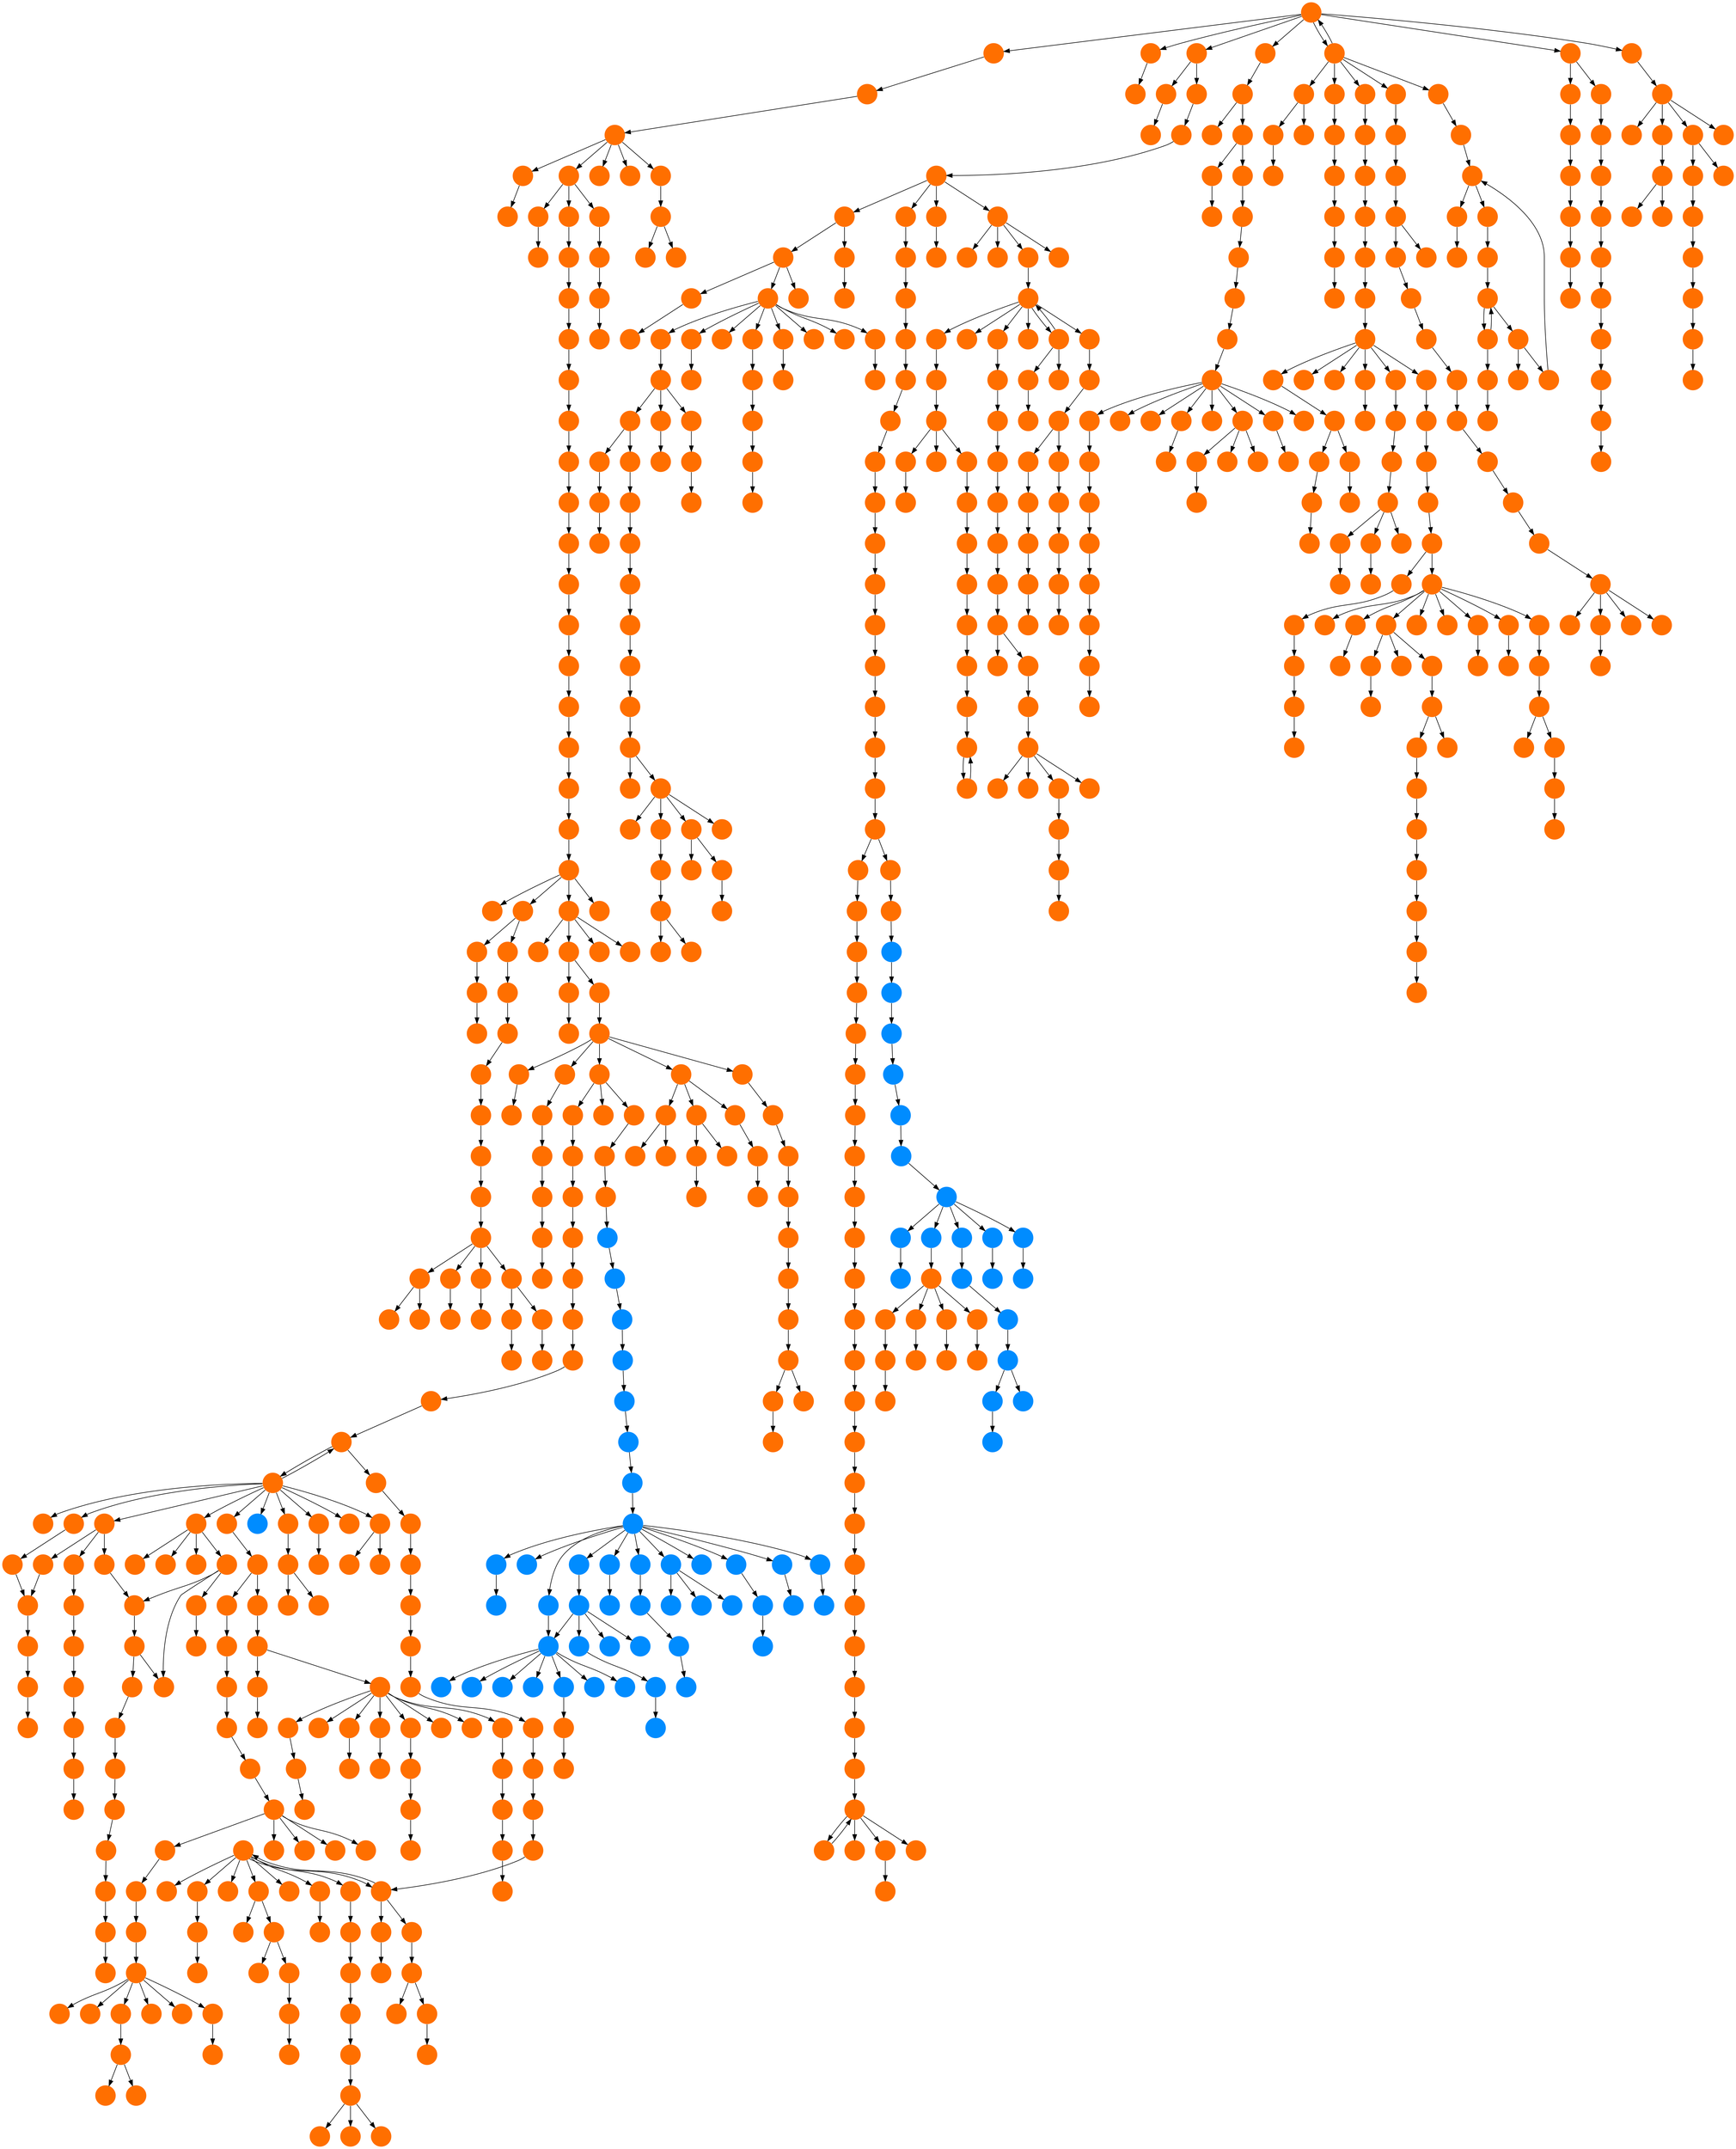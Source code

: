 digraph{
0 [tooltip = "S", penwidth = 0, style = filled, fillcolor = "#ff6f00", shape = circle, label = ""]
1 [tooltip = "S", penwidth = 0, style = filled, fillcolor = "#ff6f00", shape = circle, label = ""]
2 [tooltip = "S", penwidth = 0, style = filled, fillcolor = "#ff6f00", shape = circle, label = ""]
3 [tooltip = "S", penwidth = 0, style = filled, fillcolor = "#ff6f00", shape = circle, label = ""]
4 [tooltip = "S", penwidth = 0, style = filled, fillcolor = "#ff6f00", shape = circle, label = ""]
5 [tooltip = "S", penwidth = 0, style = filled, fillcolor = "#ff6f00", shape = circle, label = ""]
6 [tooltip = "S", penwidth = 0, style = filled, fillcolor = "#ff6f00", shape = circle, label = ""]
7 [tooltip = "S", penwidth = 0, style = filled, fillcolor = "#ff6f00", shape = circle, label = ""]
8 [tooltip = "S", penwidth = 0, style = filled, fillcolor = "#ff6f00", shape = circle, label = ""]
9 [tooltip = "S", penwidth = 0, style = filled, fillcolor = "#ff6f00", shape = circle, label = ""]
10 [tooltip = "S", penwidth = 0, style = filled, fillcolor = "#ff6f00", shape = circle, label = ""]
11 [tooltip = "S", penwidth = 0, style = filled, fillcolor = "#ff6f00", shape = circle, label = ""]
12 [tooltip = "S", penwidth = 0, style = filled, fillcolor = "#ff6f00", shape = circle, label = ""]
13 [tooltip = "S", penwidth = 0, style = filled, fillcolor = "#ff6f00", shape = circle, label = ""]
14 [tooltip = "S", penwidth = 0, style = filled, fillcolor = "#ff6f00", shape = circle, label = ""]
15 [tooltip = "S", penwidth = 0, style = filled, fillcolor = "#ff6f00", shape = circle, label = ""]
16 [tooltip = "S", penwidth = 0, style = filled, fillcolor = "#ff6f00", shape = circle, label = ""]
17 [tooltip = "S", penwidth = 0, style = filled, fillcolor = "#ff6f00", shape = circle, label = ""]
18 [tooltip = "S", penwidth = 0, style = filled, fillcolor = "#ff6f00", shape = circle, label = ""]
19 [tooltip = "S", penwidth = 0, style = filled, fillcolor = "#ff6f00", shape = circle, label = ""]
20 [tooltip = "S", penwidth = 0, style = filled, fillcolor = "#ff6f00", shape = circle, label = ""]
21 [tooltip = "S", penwidth = 0, style = filled, fillcolor = "#ff6f00", shape = circle, label = ""]
22 [tooltip = "S", penwidth = 0, style = filled, fillcolor = "#ff6f00", shape = circle, label = ""]
23 [tooltip = "S", penwidth = 0, style = filled, fillcolor = "#ff6f00", shape = circle, label = ""]
24 [tooltip = "S", penwidth = 0, style = filled, fillcolor = "#ff6f00", shape = circle, label = ""]
25 [tooltip = "S", penwidth = 0, style = filled, fillcolor = "#ff6f00", shape = circle, label = ""]
26 [tooltip = "S", penwidth = 0, style = filled, fillcolor = "#ff6f00", shape = circle, label = ""]
27 [tooltip = "S", penwidth = 0, style = filled, fillcolor = "#ff6f00", shape = circle, label = ""]
28 [tooltip = "S", penwidth = 0, style = filled, fillcolor = "#ff6f00", shape = circle, label = ""]
29 [tooltip = "S", penwidth = 0, style = filled, fillcolor = "#ff6f00", shape = circle, label = ""]
30 [tooltip = "G", penwidth = 0, style = filled, fillcolor = "#008cff", shape = circle, label = ""]
31 [tooltip = "G", penwidth = 0, style = filled, fillcolor = "#008cff", shape = circle, label = ""]
32 [tooltip = "G", penwidth = 0, style = filled, fillcolor = "#008cff", shape = circle, label = ""]
33 [tooltip = "G", penwidth = 0, style = filled, fillcolor = "#008cff", shape = circle, label = ""]
34 [tooltip = "G", penwidth = 0, style = filled, fillcolor = "#008cff", shape = circle, label = ""]
35 [tooltip = "G", penwidth = 0, style = filled, fillcolor = "#008cff", shape = circle, label = ""]
36 [tooltip = "G", penwidth = 0, style = filled, fillcolor = "#008cff", shape = circle, label = ""]
37 [tooltip = "S", penwidth = 0, style = filled, fillcolor = "#ff6f00", shape = circle, label = ""]
38 [tooltip = "S", penwidth = 0, style = filled, fillcolor = "#ff6f00", shape = circle, label = ""]
39 [tooltip = "G", penwidth = 0, style = filled, fillcolor = "#008cff", shape = circle, label = ""]
40 [tooltip = "G", penwidth = 0, style = filled, fillcolor = "#008cff", shape = circle, label = ""]
41 [tooltip = "G", penwidth = 0, style = filled, fillcolor = "#008cff", shape = circle, label = ""]
42 [tooltip = "S", penwidth = 0, style = filled, fillcolor = "#ff6f00", shape = circle, label = ""]
43 [tooltip = "G", penwidth = 0, style = filled, fillcolor = "#008cff", shape = circle, label = ""]
44 [tooltip = "G", penwidth = 0, style = filled, fillcolor = "#008cff", shape = circle, label = ""]
45 [tooltip = "G", penwidth = 0, style = filled, fillcolor = "#008cff", shape = circle, label = ""]
46 [tooltip = "G", penwidth = 0, style = filled, fillcolor = "#008cff", shape = circle, label = ""]
47 [tooltip = "G", penwidth = 0, style = filled, fillcolor = "#008cff", shape = circle, label = ""]
48 [tooltip = "G", penwidth = 0, style = filled, fillcolor = "#008cff", shape = circle, label = ""]
49 [tooltip = "G", penwidth = 0, style = filled, fillcolor = "#008cff", shape = circle, label = ""]
50 [tooltip = "S", penwidth = 0, style = filled, fillcolor = "#ff6f00", shape = circle, label = ""]
51 [tooltip = "S", penwidth = 0, style = filled, fillcolor = "#ff6f00", shape = circle, label = ""]
52 [tooltip = "S", penwidth = 0, style = filled, fillcolor = "#ff6f00", shape = circle, label = ""]
53 [tooltip = "G", penwidth = 0, style = filled, fillcolor = "#008cff", shape = circle, label = ""]
54 [tooltip = "G", penwidth = 0, style = filled, fillcolor = "#008cff", shape = circle, label = ""]
55 [tooltip = "S", penwidth = 0, style = filled, fillcolor = "#ff6f00", shape = circle, label = ""]
56 [tooltip = "S", penwidth = 0, style = filled, fillcolor = "#ff6f00", shape = circle, label = ""]
57 [tooltip = "G", penwidth = 0, style = filled, fillcolor = "#008cff", shape = circle, label = ""]
58 [tooltip = "G", penwidth = 0, style = filled, fillcolor = "#008cff", shape = circle, label = ""]
59 [tooltip = "S", penwidth = 0, style = filled, fillcolor = "#ff6f00", shape = circle, label = ""]
60 [tooltip = "G", penwidth = 0, style = filled, fillcolor = "#008cff", shape = circle, label = ""]
61 [tooltip = "G", penwidth = 0, style = filled, fillcolor = "#008cff", shape = circle, label = ""]
62 [tooltip = "S", penwidth = 0, style = filled, fillcolor = "#ff6f00", shape = circle, label = ""]
63 [tooltip = "S", penwidth = 0, style = filled, fillcolor = "#ff6f00", shape = circle, label = ""]
64 [tooltip = "S", penwidth = 0, style = filled, fillcolor = "#ff6f00", shape = circle, label = ""]
65 [tooltip = "S", penwidth = 0, style = filled, fillcolor = "#ff6f00", shape = circle, label = ""]
66 [tooltip = "S", penwidth = 0, style = filled, fillcolor = "#ff6f00", shape = circle, label = ""]
67 [tooltip = "S", penwidth = 0, style = filled, fillcolor = "#ff6f00", shape = circle, label = ""]
68 [tooltip = "S", penwidth = 0, style = filled, fillcolor = "#ff6f00", shape = circle, label = ""]
69 [tooltip = "S", penwidth = 0, style = filled, fillcolor = "#ff6f00", shape = circle, label = ""]
70 [tooltip = "S", penwidth = 0, style = filled, fillcolor = "#ff6f00", shape = circle, label = ""]
71 [tooltip = "S", penwidth = 0, style = filled, fillcolor = "#ff6f00", shape = circle, label = ""]
72 [tooltip = "S", penwidth = 0, style = filled, fillcolor = "#ff6f00", shape = circle, label = ""]
73 [tooltip = "S", penwidth = 0, style = filled, fillcolor = "#ff6f00", shape = circle, label = ""]
74 [tooltip = "S", penwidth = 0, style = filled, fillcolor = "#ff6f00", shape = circle, label = ""]
75 [tooltip = "S", penwidth = 0, style = filled, fillcolor = "#ff6f00", shape = circle, label = ""]
76 [tooltip = "S", penwidth = 0, style = filled, fillcolor = "#ff6f00", shape = circle, label = ""]
77 [tooltip = "S", penwidth = 0, style = filled, fillcolor = "#ff6f00", shape = circle, label = ""]
78 [tooltip = "S", penwidth = 0, style = filled, fillcolor = "#ff6f00", shape = circle, label = ""]
79 [tooltip = "S", penwidth = 0, style = filled, fillcolor = "#ff6f00", shape = circle, label = ""]
80 [tooltip = "S", penwidth = 0, style = filled, fillcolor = "#ff6f00", shape = circle, label = ""]
81 [tooltip = "S", penwidth = 0, style = filled, fillcolor = "#ff6f00", shape = circle, label = ""]
82 [tooltip = "G", penwidth = 0, style = filled, fillcolor = "#008cff", shape = circle, label = ""]
83 [tooltip = "S", penwidth = 0, style = filled, fillcolor = "#ff6f00", shape = circle, label = ""]
84 [tooltip = "S", penwidth = 0, style = filled, fillcolor = "#ff6f00", shape = circle, label = ""]
85 [tooltip = "S", penwidth = 0, style = filled, fillcolor = "#ff6f00", shape = circle, label = ""]
86 [tooltip = "S", penwidth = 0, style = filled, fillcolor = "#ff6f00", shape = circle, label = ""]
87 [tooltip = "S", penwidth = 0, style = filled, fillcolor = "#ff6f00", shape = circle, label = ""]
88 [tooltip = "S", penwidth = 0, style = filled, fillcolor = "#ff6f00", shape = circle, label = ""]
89 [tooltip = "S", penwidth = 0, style = filled, fillcolor = "#ff6f00", shape = circle, label = ""]
90 [tooltip = "S", penwidth = 0, style = filled, fillcolor = "#ff6f00", shape = circle, label = ""]
91 [tooltip = "S", penwidth = 0, style = filled, fillcolor = "#ff6f00", shape = circle, label = ""]
92 [tooltip = "S", penwidth = 0, style = filled, fillcolor = "#ff6f00", shape = circle, label = ""]
93 [tooltip = "S", penwidth = 0, style = filled, fillcolor = "#ff6f00", shape = circle, label = ""]
94 [tooltip = "S", penwidth = 0, style = filled, fillcolor = "#ff6f00", shape = circle, label = ""]
95 [tooltip = "S", penwidth = 0, style = filled, fillcolor = "#ff6f00", shape = circle, label = ""]
96 [tooltip = "S", penwidth = 0, style = filled, fillcolor = "#ff6f00", shape = circle, label = ""]
97 [tooltip = "S", penwidth = 0, style = filled, fillcolor = "#ff6f00", shape = circle, label = ""]
98 [tooltip = "S", penwidth = 0, style = filled, fillcolor = "#ff6f00", shape = circle, label = ""]
99 [tooltip = "S", penwidth = 0, style = filled, fillcolor = "#ff6f00", shape = circle, label = ""]
100 [tooltip = "S", penwidth = 0, style = filled, fillcolor = "#ff6f00", shape = circle, label = ""]
101 [tooltip = "S", penwidth = 0, style = filled, fillcolor = "#ff6f00", shape = circle, label = ""]
102 [tooltip = "S", penwidth = 0, style = filled, fillcolor = "#ff6f00", shape = circle, label = ""]
103 [tooltip = "S", penwidth = 0, style = filled, fillcolor = "#ff6f00", shape = circle, label = ""]
104 [tooltip = "S", penwidth = 0, style = filled, fillcolor = "#ff6f00", shape = circle, label = ""]
105 [tooltip = "S", penwidth = 0, style = filled, fillcolor = "#ff6f00", shape = circle, label = ""]
106 [tooltip = "S", penwidth = 0, style = filled, fillcolor = "#ff6f00", shape = circle, label = ""]
107 [tooltip = "S", penwidth = 0, style = filled, fillcolor = "#ff6f00", shape = circle, label = ""]
108 [tooltip = "S", penwidth = 0, style = filled, fillcolor = "#ff6f00", shape = circle, label = ""]
109 [tooltip = "S", penwidth = 0, style = filled, fillcolor = "#ff6f00", shape = circle, label = ""]
110 [tooltip = "S", penwidth = 0, style = filled, fillcolor = "#ff6f00", shape = circle, label = ""]
111 [tooltip = "S", penwidth = 0, style = filled, fillcolor = "#ff6f00", shape = circle, label = ""]
112 [tooltip = "S", penwidth = 0, style = filled, fillcolor = "#ff6f00", shape = circle, label = ""]
113 [tooltip = "S", penwidth = 0, style = filled, fillcolor = "#ff6f00", shape = circle, label = ""]
114 [tooltip = "S", penwidth = 0, style = filled, fillcolor = "#ff6f00", shape = circle, label = ""]
115 [tooltip = "S", penwidth = 0, style = filled, fillcolor = "#ff6f00", shape = circle, label = ""]
116 [tooltip = "S", penwidth = 0, style = filled, fillcolor = "#ff6f00", shape = circle, label = ""]
117 [tooltip = "S", penwidth = 0, style = filled, fillcolor = "#ff6f00", shape = circle, label = ""]
118 [tooltip = "G", penwidth = 0, style = filled, fillcolor = "#008cff", shape = circle, label = ""]
119 [tooltip = "G", penwidth = 0, style = filled, fillcolor = "#008cff", shape = circle, label = ""]
120 [tooltip = "G", penwidth = 0, style = filled, fillcolor = "#008cff", shape = circle, label = ""]
121 [tooltip = "G", penwidth = 0, style = filled, fillcolor = "#008cff", shape = circle, label = ""]
122 [tooltip = "G", penwidth = 0, style = filled, fillcolor = "#008cff", shape = circle, label = ""]
123 [tooltip = "G", penwidth = 0, style = filled, fillcolor = "#008cff", shape = circle, label = ""]
124 [tooltip = "S", penwidth = 0, style = filled, fillcolor = "#ff6f00", shape = circle, label = ""]
125 [tooltip = "G", penwidth = 0, style = filled, fillcolor = "#008cff", shape = circle, label = ""]
126 [tooltip = "G", penwidth = 0, style = filled, fillcolor = "#008cff", shape = circle, label = ""]
127 [tooltip = "S", penwidth = 0, style = filled, fillcolor = "#ff6f00", shape = circle, label = ""]
128 [tooltip = "S", penwidth = 0, style = filled, fillcolor = "#ff6f00", shape = circle, label = ""]
129 [tooltip = "S", penwidth = 0, style = filled, fillcolor = "#ff6f00", shape = circle, label = ""]
130 [tooltip = "G", penwidth = 0, style = filled, fillcolor = "#008cff", shape = circle, label = ""]
131 [tooltip = "S", penwidth = 0, style = filled, fillcolor = "#ff6f00", shape = circle, label = ""]
132 [tooltip = "S", penwidth = 0, style = filled, fillcolor = "#ff6f00", shape = circle, label = ""]
133 [tooltip = "G", penwidth = 0, style = filled, fillcolor = "#008cff", shape = circle, label = ""]
134 [tooltip = "G", penwidth = 0, style = filled, fillcolor = "#008cff", shape = circle, label = ""]
135 [tooltip = "G", penwidth = 0, style = filled, fillcolor = "#008cff", shape = circle, label = ""]
136 [tooltip = "S", penwidth = 0, style = filled, fillcolor = "#ff6f00", shape = circle, label = ""]
137 [tooltip = "S", penwidth = 0, style = filled, fillcolor = "#ff6f00", shape = circle, label = ""]
138 [tooltip = "G", penwidth = 0, style = filled, fillcolor = "#008cff", shape = circle, label = ""]
139 [tooltip = "S", penwidth = 0, style = filled, fillcolor = "#ff6f00", shape = circle, label = ""]
140 [tooltip = "S", penwidth = 0, style = filled, fillcolor = "#ff6f00", shape = circle, label = ""]
141 [tooltip = "S", penwidth = 0, style = filled, fillcolor = "#ff6f00", shape = circle, label = ""]
142 [tooltip = "S", penwidth = 0, style = filled, fillcolor = "#ff6f00", shape = circle, label = ""]
143 [tooltip = "S", penwidth = 0, style = filled, fillcolor = "#ff6f00", shape = circle, label = ""]
144 [tooltip = "S", penwidth = 0, style = filled, fillcolor = "#ff6f00", shape = circle, label = ""]
145 [tooltip = "S", penwidth = 0, style = filled, fillcolor = "#ff6f00", shape = circle, label = ""]
146 [tooltip = "S", penwidth = 0, style = filled, fillcolor = "#ff6f00", shape = circle, label = ""]
147 [tooltip = "G", penwidth = 0, style = filled, fillcolor = "#008cff", shape = circle, label = ""]
148 [tooltip = "G", penwidth = 0, style = filled, fillcolor = "#008cff", shape = circle, label = ""]
149 [tooltip = "S", penwidth = 0, style = filled, fillcolor = "#ff6f00", shape = circle, label = ""]
150 [tooltip = "S", penwidth = 0, style = filled, fillcolor = "#ff6f00", shape = circle, label = ""]
151 [tooltip = "S", penwidth = 0, style = filled, fillcolor = "#ff6f00", shape = circle, label = ""]
152 [tooltip = "S", penwidth = 0, style = filled, fillcolor = "#ff6f00", shape = circle, label = ""]
153 [tooltip = "S", penwidth = 0, style = filled, fillcolor = "#ff6f00", shape = circle, label = ""]
154 [tooltip = "S", penwidth = 0, style = filled, fillcolor = "#ff6f00", shape = circle, label = ""]
155 [tooltip = "S", penwidth = 0, style = filled, fillcolor = "#ff6f00", shape = circle, label = ""]
156 [tooltip = "S", penwidth = 0, style = filled, fillcolor = "#ff6f00", shape = circle, label = ""]
157 [tooltip = "S", penwidth = 0, style = filled, fillcolor = "#ff6f00", shape = circle, label = ""]
158 [tooltip = "S", penwidth = 0, style = filled, fillcolor = "#ff6f00", shape = circle, label = ""]
159 [tooltip = "S", penwidth = 0, style = filled, fillcolor = "#ff6f00", shape = circle, label = ""]
160 [tooltip = "S", penwidth = 0, style = filled, fillcolor = "#ff6f00", shape = circle, label = ""]
161 [tooltip = "S", penwidth = 0, style = filled, fillcolor = "#ff6f00", shape = circle, label = ""]
162 [tooltip = "G", penwidth = 0, style = filled, fillcolor = "#008cff", shape = circle, label = ""]
163 [tooltip = "S", penwidth = 0, style = filled, fillcolor = "#ff6f00", shape = circle, label = ""]
164 [tooltip = "S", penwidth = 0, style = filled, fillcolor = "#ff6f00", shape = circle, label = ""]
165 [tooltip = "S", penwidth = 0, style = filled, fillcolor = "#ff6f00", shape = circle, label = ""]
166 [tooltip = "S", penwidth = 0, style = filled, fillcolor = "#ff6f00", shape = circle, label = ""]
167 [tooltip = "S", penwidth = 0, style = filled, fillcolor = "#ff6f00", shape = circle, label = ""]
168 [tooltip = "S", penwidth = 0, style = filled, fillcolor = "#ff6f00", shape = circle, label = ""]
169 [tooltip = "S", penwidth = 0, style = filled, fillcolor = "#ff6f00", shape = circle, label = ""]
170 [tooltip = "S", penwidth = 0, style = filled, fillcolor = "#ff6f00", shape = circle, label = ""]
171 [tooltip = "S", penwidth = 0, style = filled, fillcolor = "#ff6f00", shape = circle, label = ""]
172 [tooltip = "S", penwidth = 0, style = filled, fillcolor = "#ff6f00", shape = circle, label = ""]
173 [tooltip = "S", penwidth = 0, style = filled, fillcolor = "#ff6f00", shape = circle, label = ""]
174 [tooltip = "S", penwidth = 0, style = filled, fillcolor = "#ff6f00", shape = circle, label = ""]
175 [tooltip = "S", penwidth = 0, style = filled, fillcolor = "#ff6f00", shape = circle, label = ""]
176 [tooltip = "S", penwidth = 0, style = filled, fillcolor = "#ff6f00", shape = circle, label = ""]
177 [tooltip = "S", penwidth = 0, style = filled, fillcolor = "#ff6f00", shape = circle, label = ""]
178 [tooltip = "S", penwidth = 0, style = filled, fillcolor = "#ff6f00", shape = circle, label = ""]
179 [tooltip = "G", penwidth = 0, style = filled, fillcolor = "#008cff", shape = circle, label = ""]
180 [tooltip = "S", penwidth = 0, style = filled, fillcolor = "#ff6f00", shape = circle, label = ""]
181 [tooltip = "S", penwidth = 0, style = filled, fillcolor = "#ff6f00", shape = circle, label = ""]
182 [tooltip = "S", penwidth = 0, style = filled, fillcolor = "#ff6f00", shape = circle, label = ""]
183 [tooltip = "S", penwidth = 0, style = filled, fillcolor = "#ff6f00", shape = circle, label = ""]
184 [tooltip = "S", penwidth = 0, style = filled, fillcolor = "#ff6f00", shape = circle, label = ""]
185 [tooltip = "S", penwidth = 0, style = filled, fillcolor = "#ff6f00", shape = circle, label = ""]
186 [tooltip = "S", penwidth = 0, style = filled, fillcolor = "#ff6f00", shape = circle, label = ""]
187 [tooltip = "S", penwidth = 0, style = filled, fillcolor = "#ff6f00", shape = circle, label = ""]
188 [tooltip = "G", penwidth = 0, style = filled, fillcolor = "#008cff", shape = circle, label = ""]
189 [tooltip = "S", penwidth = 0, style = filled, fillcolor = "#ff6f00", shape = circle, label = ""]
190 [tooltip = "S", penwidth = 0, style = filled, fillcolor = "#ff6f00", shape = circle, label = ""]
191 [tooltip = "S", penwidth = 0, style = filled, fillcolor = "#ff6f00", shape = circle, label = ""]
192 [tooltip = "S", penwidth = 0, style = filled, fillcolor = "#ff6f00", shape = circle, label = ""]
193 [tooltip = "S", penwidth = 0, style = filled, fillcolor = "#ff6f00", shape = circle, label = ""]
194 [tooltip = "S", penwidth = 0, style = filled, fillcolor = "#ff6f00", shape = circle, label = ""]
195 [tooltip = "S", penwidth = 0, style = filled, fillcolor = "#ff6f00", shape = circle, label = ""]
196 [tooltip = "S", penwidth = 0, style = filled, fillcolor = "#ff6f00", shape = circle, label = ""]
197 [tooltip = "S", penwidth = 0, style = filled, fillcolor = "#ff6f00", shape = circle, label = ""]
198 [tooltip = "S", penwidth = 0, style = filled, fillcolor = "#ff6f00", shape = circle, label = ""]
199 [tooltip = "S", penwidth = 0, style = filled, fillcolor = "#ff6f00", shape = circle, label = ""]
200 [tooltip = "S", penwidth = 0, style = filled, fillcolor = "#ff6f00", shape = circle, label = ""]
201 [tooltip = "S", penwidth = 0, style = filled, fillcolor = "#ff6f00", shape = circle, label = ""]
202 [tooltip = "S", penwidth = 0, style = filled, fillcolor = "#ff6f00", shape = circle, label = ""]
203 [tooltip = "S", penwidth = 0, style = filled, fillcolor = "#ff6f00", shape = circle, label = ""]
204 [tooltip = "S", penwidth = 0, style = filled, fillcolor = "#ff6f00", shape = circle, label = ""]
205 [tooltip = "S", penwidth = 0, style = filled, fillcolor = "#ff6f00", shape = circle, label = ""]
206 [tooltip = "S", penwidth = 0, style = filled, fillcolor = "#ff6f00", shape = circle, label = ""]
207 [tooltip = "S", penwidth = 0, style = filled, fillcolor = "#ff6f00", shape = circle, label = ""]
208 [tooltip = "S", penwidth = 0, style = filled, fillcolor = "#ff6f00", shape = circle, label = ""]
209 [tooltip = "S", penwidth = 0, style = filled, fillcolor = "#ff6f00", shape = circle, label = ""]
210 [tooltip = "S", penwidth = 0, style = filled, fillcolor = "#ff6f00", shape = circle, label = ""]
211 [tooltip = "S", penwidth = 0, style = filled, fillcolor = "#ff6f00", shape = circle, label = ""]
212 [tooltip = "S", penwidth = 0, style = filled, fillcolor = "#ff6f00", shape = circle, label = ""]
213 [tooltip = "S", penwidth = 0, style = filled, fillcolor = "#ff6f00", shape = circle, label = ""]
214 [tooltip = "S", penwidth = 0, style = filled, fillcolor = "#ff6f00", shape = circle, label = ""]
215 [tooltip = "G", penwidth = 0, style = filled, fillcolor = "#008cff", shape = circle, label = ""]
216 [tooltip = "S", penwidth = 0, style = filled, fillcolor = "#ff6f00", shape = circle, label = ""]
217 [tooltip = "S", penwidth = 0, style = filled, fillcolor = "#ff6f00", shape = circle, label = ""]
218 [tooltip = "S", penwidth = 0, style = filled, fillcolor = "#ff6f00", shape = circle, label = ""]
219 [tooltip = "S", penwidth = 0, style = filled, fillcolor = "#ff6f00", shape = circle, label = ""]
220 [tooltip = "S", penwidth = 0, style = filled, fillcolor = "#ff6f00", shape = circle, label = ""]
221 [tooltip = "S", penwidth = 0, style = filled, fillcolor = "#ff6f00", shape = circle, label = ""]
222 [tooltip = "S", penwidth = 0, style = filled, fillcolor = "#ff6f00", shape = circle, label = ""]
223 [tooltip = "S", penwidth = 0, style = filled, fillcolor = "#ff6f00", shape = circle, label = ""]
224 [tooltip = "S", penwidth = 0, style = filled, fillcolor = "#ff6f00", shape = circle, label = ""]
225 [tooltip = "S", penwidth = 0, style = filled, fillcolor = "#ff6f00", shape = circle, label = ""]
226 [tooltip = "S", penwidth = 0, style = filled, fillcolor = "#ff6f00", shape = circle, label = ""]
227 [tooltip = "S", penwidth = 0, style = filled, fillcolor = "#ff6f00", shape = circle, label = ""]
228 [tooltip = "S", penwidth = 0, style = filled, fillcolor = "#ff6f00", shape = circle, label = ""]
229 [tooltip = "S", penwidth = 0, style = filled, fillcolor = "#ff6f00", shape = circle, label = ""]
230 [tooltip = "G", penwidth = 0, style = filled, fillcolor = "#008cff", shape = circle, label = ""]
231 [tooltip = "S", penwidth = 0, style = filled, fillcolor = "#ff6f00", shape = circle, label = ""]
232 [tooltip = "S", penwidth = 0, style = filled, fillcolor = "#ff6f00", shape = circle, label = ""]
233 [tooltip = "S", penwidth = 0, style = filled, fillcolor = "#ff6f00", shape = circle, label = ""]
234 [tooltip = "S", penwidth = 0, style = filled, fillcolor = "#ff6f00", shape = circle, label = ""]
235 [tooltip = "G", penwidth = 0, style = filled, fillcolor = "#008cff", shape = circle, label = ""]
236 [tooltip = "S", penwidth = 0, style = filled, fillcolor = "#ff6f00", shape = circle, label = ""]
237 [tooltip = "S", penwidth = 0, style = filled, fillcolor = "#ff6f00", shape = circle, label = ""]
238 [tooltip = "S", penwidth = 0, style = filled, fillcolor = "#ff6f00", shape = circle, label = ""]
239 [tooltip = "S", penwidth = 0, style = filled, fillcolor = "#ff6f00", shape = circle, label = ""]
240 [tooltip = "S", penwidth = 0, style = filled, fillcolor = "#ff6f00", shape = circle, label = ""]
241 [tooltip = "S", penwidth = 0, style = filled, fillcolor = "#ff6f00", shape = circle, label = ""]
242 [tooltip = "S", penwidth = 0, style = filled, fillcolor = "#ff6f00", shape = circle, label = ""]
243 [tooltip = "S", penwidth = 0, style = filled, fillcolor = "#ff6f00", shape = circle, label = ""]
244 [tooltip = "S", penwidth = 0, style = filled, fillcolor = "#ff6f00", shape = circle, label = ""]
245 [tooltip = "S", penwidth = 0, style = filled, fillcolor = "#ff6f00", shape = circle, label = ""]
246 [tooltip = "S", penwidth = 0, style = filled, fillcolor = "#ff6f00", shape = circle, label = ""]
247 [tooltip = "G", penwidth = 0, style = filled, fillcolor = "#008cff", shape = circle, label = ""]
248 [tooltip = "S", penwidth = 0, style = filled, fillcolor = "#ff6f00", shape = circle, label = ""]
249 [tooltip = "S", penwidth = 0, style = filled, fillcolor = "#ff6f00", shape = circle, label = ""]
250 [tooltip = "S", penwidth = 0, style = filled, fillcolor = "#ff6f00", shape = circle, label = ""]
251 [tooltip = "S", penwidth = 0, style = filled, fillcolor = "#ff6f00", shape = circle, label = ""]
252 [tooltip = "S", penwidth = 0, style = filled, fillcolor = "#ff6f00", shape = circle, label = ""]
253 [tooltip = "S", penwidth = 0, style = filled, fillcolor = "#ff6f00", shape = circle, label = ""]
254 [tooltip = "S", penwidth = 0, style = filled, fillcolor = "#ff6f00", shape = circle, label = ""]
255 [tooltip = "S", penwidth = 0, style = filled, fillcolor = "#ff6f00", shape = circle, label = ""]
256 [tooltip = "S", penwidth = 0, style = filled, fillcolor = "#ff6f00", shape = circle, label = ""]
257 [tooltip = "S", penwidth = 0, style = filled, fillcolor = "#ff6f00", shape = circle, label = ""]
258 [tooltip = "S", penwidth = 0, style = filled, fillcolor = "#ff6f00", shape = circle, label = ""]
259 [tooltip = "S", penwidth = 0, style = filled, fillcolor = "#ff6f00", shape = circle, label = ""]
260 [tooltip = "S", penwidth = 0, style = filled, fillcolor = "#ff6f00", shape = circle, label = ""]
261 [tooltip = "S", penwidth = 0, style = filled, fillcolor = "#ff6f00", shape = circle, label = ""]
262 [tooltip = "S", penwidth = 0, style = filled, fillcolor = "#ff6f00", shape = circle, label = ""]
263 [tooltip = "S", penwidth = 0, style = filled, fillcolor = "#ff6f00", shape = circle, label = ""]
264 [tooltip = "S", penwidth = 0, style = filled, fillcolor = "#ff6f00", shape = circle, label = ""]
265 [tooltip = "S", penwidth = 0, style = filled, fillcolor = "#ff6f00", shape = circle, label = ""]
266 [tooltip = "S", penwidth = 0, style = filled, fillcolor = "#ff6f00", shape = circle, label = ""]
267 [tooltip = "S", penwidth = 0, style = filled, fillcolor = "#ff6f00", shape = circle, label = ""]
268 [tooltip = "S", penwidth = 0, style = filled, fillcolor = "#ff6f00", shape = circle, label = ""]
269 [tooltip = "S", penwidth = 0, style = filled, fillcolor = "#ff6f00", shape = circle, label = ""]
270 [tooltip = "S", penwidth = 0, style = filled, fillcolor = "#ff6f00", shape = circle, label = ""]
271 [tooltip = "S", penwidth = 0, style = filled, fillcolor = "#ff6f00", shape = circle, label = ""]
272 [tooltip = "S", penwidth = 0, style = filled, fillcolor = "#ff6f00", shape = circle, label = ""]
273 [tooltip = "S", penwidth = 0, style = filled, fillcolor = "#ff6f00", shape = circle, label = ""]
274 [tooltip = "S", penwidth = 0, style = filled, fillcolor = "#ff6f00", shape = circle, label = ""]
275 [tooltip = "S", penwidth = 0, style = filled, fillcolor = "#ff6f00", shape = circle, label = ""]
276 [tooltip = "S", penwidth = 0, style = filled, fillcolor = "#ff6f00", shape = circle, label = ""]
277 [tooltip = "S", penwidth = 0, style = filled, fillcolor = "#ff6f00", shape = circle, label = ""]
278 [tooltip = "S", penwidth = 0, style = filled, fillcolor = "#ff6f00", shape = circle, label = ""]
279 [tooltip = "S", penwidth = 0, style = filled, fillcolor = "#ff6f00", shape = circle, label = ""]
280 [tooltip = "S", penwidth = 0, style = filled, fillcolor = "#ff6f00", shape = circle, label = ""]
281 [tooltip = "S", penwidth = 0, style = filled, fillcolor = "#ff6f00", shape = circle, label = ""]
282 [tooltip = "S", penwidth = 0, style = filled, fillcolor = "#ff6f00", shape = circle, label = ""]
283 [tooltip = "S", penwidth = 0, style = filled, fillcolor = "#ff6f00", shape = circle, label = ""]
284 [tooltip = "S", penwidth = 0, style = filled, fillcolor = "#ff6f00", shape = circle, label = ""]
285 [tooltip = "S", penwidth = 0, style = filled, fillcolor = "#ff6f00", shape = circle, label = ""]
286 [tooltip = "S", penwidth = 0, style = filled, fillcolor = "#ff6f00", shape = circle, label = ""]
287 [tooltip = "S", penwidth = 0, style = filled, fillcolor = "#ff6f00", shape = circle, label = ""]
288 [tooltip = "S", penwidth = 0, style = filled, fillcolor = "#ff6f00", shape = circle, label = ""]
289 [tooltip = "S", penwidth = 0, style = filled, fillcolor = "#ff6f00", shape = circle, label = ""]
290 [tooltip = "S", penwidth = 0, style = filled, fillcolor = "#ff6f00", shape = circle, label = ""]
291 [tooltip = "S", penwidth = 0, style = filled, fillcolor = "#ff6f00", shape = circle, label = ""]
292 [tooltip = "S", penwidth = 0, style = filled, fillcolor = "#ff6f00", shape = circle, label = ""]
293 [tooltip = "S", penwidth = 0, style = filled, fillcolor = "#ff6f00", shape = circle, label = ""]
294 [tooltip = "S", penwidth = 0, style = filled, fillcolor = "#ff6f00", shape = circle, label = ""]
295 [tooltip = "S", penwidth = 0, style = filled, fillcolor = "#ff6f00", shape = circle, label = ""]
296 [tooltip = "S", penwidth = 0, style = filled, fillcolor = "#ff6f00", shape = circle, label = ""]
297 [tooltip = "S", penwidth = 0, style = filled, fillcolor = "#ff6f00", shape = circle, label = ""]
298 [tooltip = "S", penwidth = 0, style = filled, fillcolor = "#ff6f00", shape = circle, label = ""]
299 [tooltip = "S", penwidth = 0, style = filled, fillcolor = "#ff6f00", shape = circle, label = ""]
300 [tooltip = "S", penwidth = 0, style = filled, fillcolor = "#ff6f00", shape = circle, label = ""]
301 [tooltip = "S", penwidth = 0, style = filled, fillcolor = "#ff6f00", shape = circle, label = ""]
302 [tooltip = "S", penwidth = 0, style = filled, fillcolor = "#ff6f00", shape = circle, label = ""]
303 [tooltip = "S", penwidth = 0, style = filled, fillcolor = "#ff6f00", shape = circle, label = ""]
304 [tooltip = "S", penwidth = 0, style = filled, fillcolor = "#ff6f00", shape = circle, label = ""]
305 [tooltip = "S", penwidth = 0, style = filled, fillcolor = "#ff6f00", shape = circle, label = ""]
306 [tooltip = "S", penwidth = 0, style = filled, fillcolor = "#ff6f00", shape = circle, label = ""]
307 [tooltip = "S", penwidth = 0, style = filled, fillcolor = "#ff6f00", shape = circle, label = ""]
308 [tooltip = "S", penwidth = 0, style = filled, fillcolor = "#ff6f00", shape = circle, label = ""]
309 [tooltip = "S", penwidth = 0, style = filled, fillcolor = "#ff6f00", shape = circle, label = ""]
310 [tooltip = "S", penwidth = 0, style = filled, fillcolor = "#ff6f00", shape = circle, label = ""]
311 [tooltip = "S", penwidth = 0, style = filled, fillcolor = "#ff6f00", shape = circle, label = ""]
312 [tooltip = "S", penwidth = 0, style = filled, fillcolor = "#ff6f00", shape = circle, label = ""]
313 [tooltip = "S", penwidth = 0, style = filled, fillcolor = "#ff6f00", shape = circle, label = ""]
314 [tooltip = "S", penwidth = 0, style = filled, fillcolor = "#ff6f00", shape = circle, label = ""]
315 [tooltip = "S", penwidth = 0, style = filled, fillcolor = "#ff6f00", shape = circle, label = ""]
316 [tooltip = "S", penwidth = 0, style = filled, fillcolor = "#ff6f00", shape = circle, label = ""]
317 [tooltip = "S", penwidth = 0, style = filled, fillcolor = "#ff6f00", shape = circle, label = ""]
318 [tooltip = "S", penwidth = 0, style = filled, fillcolor = "#ff6f00", shape = circle, label = ""]
319 [tooltip = "S", penwidth = 0, style = filled, fillcolor = "#ff6f00", shape = circle, label = ""]
320 [tooltip = "S", penwidth = 0, style = filled, fillcolor = "#ff6f00", shape = circle, label = ""]
321 [tooltip = "S", penwidth = 0, style = filled, fillcolor = "#ff6f00", shape = circle, label = ""]
322 [tooltip = "S", penwidth = 0, style = filled, fillcolor = "#ff6f00", shape = circle, label = ""]
323 [tooltip = "S", penwidth = 0, style = filled, fillcolor = "#ff6f00", shape = circle, label = ""]
324 [tooltip = "S", penwidth = 0, style = filled, fillcolor = "#ff6f00", shape = circle, label = ""]
325 [tooltip = "S", penwidth = 0, style = filled, fillcolor = "#ff6f00", shape = circle, label = ""]
326 [tooltip = "S", penwidth = 0, style = filled, fillcolor = "#ff6f00", shape = circle, label = ""]
327 [tooltip = "S", penwidth = 0, style = filled, fillcolor = "#ff6f00", shape = circle, label = ""]
328 [tooltip = "S", penwidth = 0, style = filled, fillcolor = "#ff6f00", shape = circle, label = ""]
329 [tooltip = "S", penwidth = 0, style = filled, fillcolor = "#ff6f00", shape = circle, label = ""]
330 [tooltip = "S", penwidth = 0, style = filled, fillcolor = "#ff6f00", shape = circle, label = ""]
331 [tooltip = "S", penwidth = 0, style = filled, fillcolor = "#ff6f00", shape = circle, label = ""]
332 [tooltip = "S", penwidth = 0, style = filled, fillcolor = "#ff6f00", shape = circle, label = ""]
333 [tooltip = "S", penwidth = 0, style = filled, fillcolor = "#ff6f00", shape = circle, label = ""]
334 [tooltip = "S", penwidth = 0, style = filled, fillcolor = "#ff6f00", shape = circle, label = ""]
335 [tooltip = "S", penwidth = 0, style = filled, fillcolor = "#ff6f00", shape = circle, label = ""]
336 [tooltip = "S", penwidth = 0, style = filled, fillcolor = "#ff6f00", shape = circle, label = ""]
337 [tooltip = "S", penwidth = 0, style = filled, fillcolor = "#ff6f00", shape = circle, label = ""]
338 [tooltip = "S", penwidth = 0, style = filled, fillcolor = "#ff6f00", shape = circle, label = ""]
339 [tooltip = "S", penwidth = 0, style = filled, fillcolor = "#ff6f00", shape = circle, label = ""]
340 [tooltip = "S", penwidth = 0, style = filled, fillcolor = "#ff6f00", shape = circle, label = ""]
341 [tooltip = "S", penwidth = 0, style = filled, fillcolor = "#ff6f00", shape = circle, label = ""]
342 [tooltip = "S", penwidth = 0, style = filled, fillcolor = "#ff6f00", shape = circle, label = ""]
343 [tooltip = "S", penwidth = 0, style = filled, fillcolor = "#ff6f00", shape = circle, label = ""]
344 [tooltip = "S", penwidth = 0, style = filled, fillcolor = "#ff6f00", shape = circle, label = ""]
345 [tooltip = "S", penwidth = 0, style = filled, fillcolor = "#ff6f00", shape = circle, label = ""]
346 [tooltip = "S", penwidth = 0, style = filled, fillcolor = "#ff6f00", shape = circle, label = ""]
347 [tooltip = "S", penwidth = 0, style = filled, fillcolor = "#ff6f00", shape = circle, label = ""]
348 [tooltip = "S", penwidth = 0, style = filled, fillcolor = "#ff6f00", shape = circle, label = ""]
349 [tooltip = "S", penwidth = 0, style = filled, fillcolor = "#ff6f00", shape = circle, label = ""]
350 [tooltip = "S", penwidth = 0, style = filled, fillcolor = "#ff6f00", shape = circle, label = ""]
351 [tooltip = "S", penwidth = 0, style = filled, fillcolor = "#ff6f00", shape = circle, label = ""]
352 [tooltip = "S", penwidth = 0, style = filled, fillcolor = "#ff6f00", shape = circle, label = ""]
353 [tooltip = "S", penwidth = 0, style = filled, fillcolor = "#ff6f00", shape = circle, label = ""]
354 [tooltip = "S", penwidth = 0, style = filled, fillcolor = "#ff6f00", shape = circle, label = ""]
355 [tooltip = "S", penwidth = 0, style = filled, fillcolor = "#ff6f00", shape = circle, label = ""]
356 [tooltip = "S", penwidth = 0, style = filled, fillcolor = "#ff6f00", shape = circle, label = ""]
357 [tooltip = "S", penwidth = 0, style = filled, fillcolor = "#ff6f00", shape = circle, label = ""]
358 [tooltip = "S", penwidth = 0, style = filled, fillcolor = "#ff6f00", shape = circle, label = ""]
359 [tooltip = "S", penwidth = 0, style = filled, fillcolor = "#ff6f00", shape = circle, label = ""]
360 [tooltip = "S", penwidth = 0, style = filled, fillcolor = "#ff6f00", shape = circle, label = ""]
361 [tooltip = "S", penwidth = 0, style = filled, fillcolor = "#ff6f00", shape = circle, label = ""]
362 [tooltip = "S", penwidth = 0, style = filled, fillcolor = "#ff6f00", shape = circle, label = ""]
363 [tooltip = "S", penwidth = 0, style = filled, fillcolor = "#ff6f00", shape = circle, label = ""]
364 [tooltip = "S", penwidth = 0, style = filled, fillcolor = "#ff6f00", shape = circle, label = ""]
365 [tooltip = "S", penwidth = 0, style = filled, fillcolor = "#ff6f00", shape = circle, label = ""]
366 [tooltip = "S", penwidth = 0, style = filled, fillcolor = "#ff6f00", shape = circle, label = ""]
367 [tooltip = "S", penwidth = 0, style = filled, fillcolor = "#ff6f00", shape = circle, label = ""]
368 [tooltip = "S", penwidth = 0, style = filled, fillcolor = "#ff6f00", shape = circle, label = ""]
369 [tooltip = "S", penwidth = 0, style = filled, fillcolor = "#ff6f00", shape = circle, label = ""]
370 [tooltip = "S", penwidth = 0, style = filled, fillcolor = "#ff6f00", shape = circle, label = ""]
371 [tooltip = "S", penwidth = 0, style = filled, fillcolor = "#ff6f00", shape = circle, label = ""]
372 [tooltip = "S", penwidth = 0, style = filled, fillcolor = "#ff6f00", shape = circle, label = ""]
373 [tooltip = "S", penwidth = 0, style = filled, fillcolor = "#ff6f00", shape = circle, label = ""]
374 [tooltip = "S", penwidth = 0, style = filled, fillcolor = "#ff6f00", shape = circle, label = ""]
375 [tooltip = "S", penwidth = 0, style = filled, fillcolor = "#ff6f00", shape = circle, label = ""]
376 [tooltip = "S", penwidth = 0, style = filled, fillcolor = "#ff6f00", shape = circle, label = ""]
377 [tooltip = "S", penwidth = 0, style = filled, fillcolor = "#ff6f00", shape = circle, label = ""]
378 [tooltip = "S", penwidth = 0, style = filled, fillcolor = "#ff6f00", shape = circle, label = ""]
379 [tooltip = "S", penwidth = 0, style = filled, fillcolor = "#ff6f00", shape = circle, label = ""]
380 [tooltip = "S", penwidth = 0, style = filled, fillcolor = "#ff6f00", shape = circle, label = ""]
381 [tooltip = "S", penwidth = 0, style = filled, fillcolor = "#ff6f00", shape = circle, label = ""]
382 [tooltip = "S", penwidth = 0, style = filled, fillcolor = "#ff6f00", shape = circle, label = ""]
383 [tooltip = "S", penwidth = 0, style = filled, fillcolor = "#ff6f00", shape = circle, label = ""]
384 [tooltip = "S", penwidth = 0, style = filled, fillcolor = "#ff6f00", shape = circle, label = ""]
385 [tooltip = "S", penwidth = 0, style = filled, fillcolor = "#ff6f00", shape = circle, label = ""]
386 [tooltip = "S", penwidth = 0, style = filled, fillcolor = "#ff6f00", shape = circle, label = ""]
387 [tooltip = "S", penwidth = 0, style = filled, fillcolor = "#ff6f00", shape = circle, label = ""]
388 [tooltip = "S", penwidth = 0, style = filled, fillcolor = "#ff6f00", shape = circle, label = ""]
389 [tooltip = "S", penwidth = 0, style = filled, fillcolor = "#ff6f00", shape = circle, label = ""]
390 [tooltip = "S", penwidth = 0, style = filled, fillcolor = "#ff6f00", shape = circle, label = ""]
391 [tooltip = "S", penwidth = 0, style = filled, fillcolor = "#ff6f00", shape = circle, label = ""]
392 [tooltip = "S", penwidth = 0, style = filled, fillcolor = "#ff6f00", shape = circle, label = ""]
393 [tooltip = "S", penwidth = 0, style = filled, fillcolor = "#ff6f00", shape = circle, label = ""]
394 [tooltip = "S", penwidth = 0, style = filled, fillcolor = "#ff6f00", shape = circle, label = ""]
395 [tooltip = "S", penwidth = 0, style = filled, fillcolor = "#ff6f00", shape = circle, label = ""]
396 [tooltip = "S", penwidth = 0, style = filled, fillcolor = "#ff6f00", shape = circle, label = ""]
397 [tooltip = "S", penwidth = 0, style = filled, fillcolor = "#ff6f00", shape = circle, label = ""]
398 [tooltip = "S", penwidth = 0, style = filled, fillcolor = "#ff6f00", shape = circle, label = ""]
399 [tooltip = "S", penwidth = 0, style = filled, fillcolor = "#ff6f00", shape = circle, label = ""]
400 [tooltip = "S", penwidth = 0, style = filled, fillcolor = "#ff6f00", shape = circle, label = ""]
401 [tooltip = "S", penwidth = 0, style = filled, fillcolor = "#ff6f00", shape = circle, label = ""]
402 [tooltip = "S", penwidth = 0, style = filled, fillcolor = "#ff6f00", shape = circle, label = ""]
403 [tooltip = "S", penwidth = 0, style = filled, fillcolor = "#ff6f00", shape = circle, label = ""]
404 [tooltip = "S", penwidth = 0, style = filled, fillcolor = "#ff6f00", shape = circle, label = ""]
405 [tooltip = "S", penwidth = 0, style = filled, fillcolor = "#ff6f00", shape = circle, label = ""]
406 [tooltip = "S", penwidth = 0, style = filled, fillcolor = "#ff6f00", shape = circle, label = ""]
407 [tooltip = "S", penwidth = 0, style = filled, fillcolor = "#ff6f00", shape = circle, label = ""]
408 [tooltip = "S", penwidth = 0, style = filled, fillcolor = "#ff6f00", shape = circle, label = ""]
409 [tooltip = "S", penwidth = 0, style = filled, fillcolor = "#ff6f00", shape = circle, label = ""]
410 [tooltip = "S", penwidth = 0, style = filled, fillcolor = "#ff6f00", shape = circle, label = ""]
411 [tooltip = "S", penwidth = 0, style = filled, fillcolor = "#ff6f00", shape = circle, label = ""]
412 [tooltip = "S", penwidth = 0, style = filled, fillcolor = "#ff6f00", shape = circle, label = ""]
413 [tooltip = "S", penwidth = 0, style = filled, fillcolor = "#ff6f00", shape = circle, label = ""]
414 [tooltip = "S", penwidth = 0, style = filled, fillcolor = "#ff6f00", shape = circle, label = ""]
415 [tooltip = "S", penwidth = 0, style = filled, fillcolor = "#ff6f00", shape = circle, label = ""]
416 [tooltip = "S", penwidth = 0, style = filled, fillcolor = "#ff6f00", shape = circle, label = ""]
417 [tooltip = "S", penwidth = 0, style = filled, fillcolor = "#ff6f00", shape = circle, label = ""]
418 [tooltip = "S", penwidth = 0, style = filled, fillcolor = "#ff6f00", shape = circle, label = ""]
419 [tooltip = "S", penwidth = 0, style = filled, fillcolor = "#ff6f00", shape = circle, label = ""]
420 [tooltip = "S", penwidth = 0, style = filled, fillcolor = "#ff6f00", shape = circle, label = ""]
421 [tooltip = "S", penwidth = 0, style = filled, fillcolor = "#ff6f00", shape = circle, label = ""]
422 [tooltip = "S", penwidth = 0, style = filled, fillcolor = "#ff6f00", shape = circle, label = ""]
423 [tooltip = "S", penwidth = 0, style = filled, fillcolor = "#ff6f00", shape = circle, label = ""]
424 [tooltip = "S", penwidth = 0, style = filled, fillcolor = "#ff6f00", shape = circle, label = ""]
425 [tooltip = "S", penwidth = 0, style = filled, fillcolor = "#ff6f00", shape = circle, label = ""]
426 [tooltip = "S", penwidth = 0, style = filled, fillcolor = "#ff6f00", shape = circle, label = ""]
427 [tooltip = "S", penwidth = 0, style = filled, fillcolor = "#ff6f00", shape = circle, label = ""]
428 [tooltip = "S", penwidth = 0, style = filled, fillcolor = "#ff6f00", shape = circle, label = ""]
429 [tooltip = "S", penwidth = 0, style = filled, fillcolor = "#ff6f00", shape = circle, label = ""]
430 [tooltip = "S", penwidth = 0, style = filled, fillcolor = "#ff6f00", shape = circle, label = ""]
431 [tooltip = "S", penwidth = 0, style = filled, fillcolor = "#ff6f00", shape = circle, label = ""]
432 [tooltip = "S", penwidth = 0, style = filled, fillcolor = "#ff6f00", shape = circle, label = ""]
433 [tooltip = "S", penwidth = 0, style = filled, fillcolor = "#ff6f00", shape = circle, label = ""]
434 [tooltip = "S", penwidth = 0, style = filled, fillcolor = "#ff6f00", shape = circle, label = ""]
435 [tooltip = "S", penwidth = 0, style = filled, fillcolor = "#ff6f00", shape = circle, label = ""]
436 [tooltip = "S", penwidth = 0, style = filled, fillcolor = "#ff6f00", shape = circle, label = ""]
437 [tooltip = "S", penwidth = 0, style = filled, fillcolor = "#ff6f00", shape = circle, label = ""]
438 [tooltip = "S", penwidth = 0, style = filled, fillcolor = "#ff6f00", shape = circle, label = ""]
439 [tooltip = "S", penwidth = 0, style = filled, fillcolor = "#ff6f00", shape = circle, label = ""]
440 [tooltip = "S", penwidth = 0, style = filled, fillcolor = "#ff6f00", shape = circle, label = ""]
441 [tooltip = "S", penwidth = 0, style = filled, fillcolor = "#ff6f00", shape = circle, label = ""]
442 [tooltip = "S", penwidth = 0, style = filled, fillcolor = "#ff6f00", shape = circle, label = ""]
443 [tooltip = "S", penwidth = 0, style = filled, fillcolor = "#ff6f00", shape = circle, label = ""]
444 [tooltip = "S", penwidth = 0, style = filled, fillcolor = "#ff6f00", shape = circle, label = ""]
445 [tooltip = "S", penwidth = 0, style = filled, fillcolor = "#ff6f00", shape = circle, label = ""]
446 [tooltip = "S", penwidth = 0, style = filled, fillcolor = "#ff6f00", shape = circle, label = ""]
447 [tooltip = "S", penwidth = 0, style = filled, fillcolor = "#ff6f00", shape = circle, label = ""]
448 [tooltip = "S", penwidth = 0, style = filled, fillcolor = "#ff6f00", shape = circle, label = ""]
449 [tooltip = "S", penwidth = 0, style = filled, fillcolor = "#ff6f00", shape = circle, label = ""]
450 [tooltip = "S", penwidth = 0, style = filled, fillcolor = "#ff6f00", shape = circle, label = ""]
451 [tooltip = "S", penwidth = 0, style = filled, fillcolor = "#ff6f00", shape = circle, label = ""]
452 [tooltip = "S", penwidth = 0, style = filled, fillcolor = "#ff6f00", shape = circle, label = ""]
453 [tooltip = "S", penwidth = 0, style = filled, fillcolor = "#ff6f00", shape = circle, label = ""]
454 [tooltip = "S", penwidth = 0, style = filled, fillcolor = "#ff6f00", shape = circle, label = ""]
455 [tooltip = "S", penwidth = 0, style = filled, fillcolor = "#ff6f00", shape = circle, label = ""]
456 [tooltip = "S", penwidth = 0, style = filled, fillcolor = "#ff6f00", shape = circle, label = ""]
457 [tooltip = "S", penwidth = 0, style = filled, fillcolor = "#ff6f00", shape = circle, label = ""]
458 [tooltip = "S", penwidth = 0, style = filled, fillcolor = "#ff6f00", shape = circle, label = ""]
459 [tooltip = "S", penwidth = 0, style = filled, fillcolor = "#ff6f00", shape = circle, label = ""]
460 [tooltip = "S", penwidth = 0, style = filled, fillcolor = "#ff6f00", shape = circle, label = ""]
461 [tooltip = "S", penwidth = 0, style = filled, fillcolor = "#ff6f00", shape = circle, label = ""]
462 [tooltip = "S", penwidth = 0, style = filled, fillcolor = "#ff6f00", shape = circle, label = ""]
463 [tooltip = "S", penwidth = 0, style = filled, fillcolor = "#ff6f00", shape = circle, label = ""]
464 [tooltip = "S", penwidth = 0, style = filled, fillcolor = "#ff6f00", shape = circle, label = ""]
465 [tooltip = "S", penwidth = 0, style = filled, fillcolor = "#ff6f00", shape = circle, label = ""]
466 [tooltip = "S", penwidth = 0, style = filled, fillcolor = "#ff6f00", shape = circle, label = ""]
467 [tooltip = "S", penwidth = 0, style = filled, fillcolor = "#ff6f00", shape = circle, label = ""]
468 [tooltip = "S", penwidth = 0, style = filled, fillcolor = "#ff6f00", shape = circle, label = ""]
469 [tooltip = "S", penwidth = 0, style = filled, fillcolor = "#ff6f00", shape = circle, label = ""]
470 [tooltip = "S", penwidth = 0, style = filled, fillcolor = "#ff6f00", shape = circle, label = ""]
471 [tooltip = "S", penwidth = 0, style = filled, fillcolor = "#ff6f00", shape = circle, label = ""]
472 [tooltip = "S", penwidth = 0, style = filled, fillcolor = "#ff6f00", shape = circle, label = ""]
473 [tooltip = "S", penwidth = 0, style = filled, fillcolor = "#ff6f00", shape = circle, label = ""]
474 [tooltip = "S", penwidth = 0, style = filled, fillcolor = "#ff6f00", shape = circle, label = ""]
475 [tooltip = "S", penwidth = 0, style = filled, fillcolor = "#ff6f00", shape = circle, label = ""]
476 [tooltip = "S", penwidth = 0, style = filled, fillcolor = "#ff6f00", shape = circle, label = ""]
477 [tooltip = "S", penwidth = 0, style = filled, fillcolor = "#ff6f00", shape = circle, label = ""]
478 [tooltip = "S", penwidth = 0, style = filled, fillcolor = "#ff6f00", shape = circle, label = ""]
479 [tooltip = "S", penwidth = 0, style = filled, fillcolor = "#ff6f00", shape = circle, label = ""]
480 [tooltip = "S", penwidth = 0, style = filled, fillcolor = "#ff6f00", shape = circle, label = ""]
481 [tooltip = "S", penwidth = 0, style = filled, fillcolor = "#ff6f00", shape = circle, label = ""]
482 [tooltip = "S", penwidth = 0, style = filled, fillcolor = "#ff6f00", shape = circle, label = ""]
483 [tooltip = "S", penwidth = 0, style = filled, fillcolor = "#ff6f00", shape = circle, label = ""]
484 [tooltip = "S", penwidth = 0, style = filled, fillcolor = "#ff6f00", shape = circle, label = ""]
485 [tooltip = "S", penwidth = 0, style = filled, fillcolor = "#ff6f00", shape = circle, label = ""]
486 [tooltip = "S", penwidth = 0, style = filled, fillcolor = "#ff6f00", shape = circle, label = ""]
487 [tooltip = "S", penwidth = 0, style = filled, fillcolor = "#ff6f00", shape = circle, label = ""]
488 [tooltip = "S", penwidth = 0, style = filled, fillcolor = "#ff6f00", shape = circle, label = ""]
489 [tooltip = "S", penwidth = 0, style = filled, fillcolor = "#ff6f00", shape = circle, label = ""]
490 [tooltip = "S", penwidth = 0, style = filled, fillcolor = "#ff6f00", shape = circle, label = ""]
491 [tooltip = "S", penwidth = 0, style = filled, fillcolor = "#ff6f00", shape = circle, label = ""]
492 [tooltip = "S", penwidth = 0, style = filled, fillcolor = "#ff6f00", shape = circle, label = ""]
493 [tooltip = "S", penwidth = 0, style = filled, fillcolor = "#ff6f00", shape = circle, label = ""]
494 [tooltip = "S", penwidth = 0, style = filled, fillcolor = "#ff6f00", shape = circle, label = ""]
495 [tooltip = "S", penwidth = 0, style = filled, fillcolor = "#ff6f00", shape = circle, label = ""]
496 [tooltip = "S", penwidth = 0, style = filled, fillcolor = "#ff6f00", shape = circle, label = ""]
497 [tooltip = "S", penwidth = 0, style = filled, fillcolor = "#ff6f00", shape = circle, label = ""]
498 [tooltip = "S", penwidth = 0, style = filled, fillcolor = "#ff6f00", shape = circle, label = ""]
499 [tooltip = "S", penwidth = 0, style = filled, fillcolor = "#ff6f00", shape = circle, label = ""]
500 [tooltip = "S", penwidth = 0, style = filled, fillcolor = "#ff6f00", shape = circle, label = ""]
501 [tooltip = "S", penwidth = 0, style = filled, fillcolor = "#ff6f00", shape = circle, label = ""]
502 [tooltip = "S", penwidth = 0, style = filled, fillcolor = "#ff6f00", shape = circle, label = ""]
503 [tooltip = "S", penwidth = 0, style = filled, fillcolor = "#ff6f00", shape = circle, label = ""]
504 [tooltip = "S", penwidth = 0, style = filled, fillcolor = "#ff6f00", shape = circle, label = ""]
505 [tooltip = "S", penwidth = 0, style = filled, fillcolor = "#ff6f00", shape = circle, label = ""]
506 [tooltip = "S", penwidth = 0, style = filled, fillcolor = "#ff6f00", shape = circle, label = ""]
507 [tooltip = "S", penwidth = 0, style = filled, fillcolor = "#ff6f00", shape = circle, label = ""]
508 [tooltip = "S", penwidth = 0, style = filled, fillcolor = "#ff6f00", shape = circle, label = ""]
509 [tooltip = "S", penwidth = 0, style = filled, fillcolor = "#ff6f00", shape = circle, label = ""]
510 [tooltip = "S", penwidth = 0, style = filled, fillcolor = "#ff6f00", shape = circle, label = ""]
511 [tooltip = "S", penwidth = 0, style = filled, fillcolor = "#ff6f00", shape = circle, label = ""]
512 [tooltip = "S", penwidth = 0, style = filled, fillcolor = "#ff6f00", shape = circle, label = ""]
513 [tooltip = "S", penwidth = 0, style = filled, fillcolor = "#ff6f00", shape = circle, label = ""]
514 [tooltip = "S", penwidth = 0, style = filled, fillcolor = "#ff6f00", shape = circle, label = ""]
515 [tooltip = "S", penwidth = 0, style = filled, fillcolor = "#ff6f00", shape = circle, label = ""]
516 [tooltip = "S", penwidth = 0, style = filled, fillcolor = "#ff6f00", shape = circle, label = ""]
517 [tooltip = "S", penwidth = 0, style = filled, fillcolor = "#ff6f00", shape = circle, label = ""]
518 [tooltip = "S", penwidth = 0, style = filled, fillcolor = "#ff6f00", shape = circle, label = ""]
519 [tooltip = "S", penwidth = 0, style = filled, fillcolor = "#ff6f00", shape = circle, label = ""]
520 [tooltip = "S", penwidth = 0, style = filled, fillcolor = "#ff6f00", shape = circle, label = ""]
521 [tooltip = "S", penwidth = 0, style = filled, fillcolor = "#ff6f00", shape = circle, label = ""]
522 [tooltip = "S", penwidth = 0, style = filled, fillcolor = "#ff6f00", shape = circle, label = ""]
523 [tooltip = "S", penwidth = 0, style = filled, fillcolor = "#ff6f00", shape = circle, label = ""]
524 [tooltip = "S", penwidth = 0, style = filled, fillcolor = "#ff6f00", shape = circle, label = ""]
525 [tooltip = "S", penwidth = 0, style = filled, fillcolor = "#ff6f00", shape = circle, label = ""]
526 [tooltip = "S", penwidth = 0, style = filled, fillcolor = "#ff6f00", shape = circle, label = ""]
527 [tooltip = "S", penwidth = 0, style = filled, fillcolor = "#ff6f00", shape = circle, label = ""]
528 [tooltip = "S", penwidth = 0, style = filled, fillcolor = "#ff6f00", shape = circle, label = ""]
529 [tooltip = "S", penwidth = 0, style = filled, fillcolor = "#ff6f00", shape = circle, label = ""]
530 [tooltip = "S", penwidth = 0, style = filled, fillcolor = "#ff6f00", shape = circle, label = ""]
531 [tooltip = "S", penwidth = 0, style = filled, fillcolor = "#ff6f00", shape = circle, label = ""]
532 [tooltip = "S", penwidth = 0, style = filled, fillcolor = "#ff6f00", shape = circle, label = ""]
533 [tooltip = "S", penwidth = 0, style = filled, fillcolor = "#ff6f00", shape = circle, label = ""]
534 [tooltip = "S", penwidth = 0, style = filled, fillcolor = "#ff6f00", shape = circle, label = ""]
535 [tooltip = "S", penwidth = 0, style = filled, fillcolor = "#ff6f00", shape = circle, label = ""]
536 [tooltip = "S", penwidth = 0, style = filled, fillcolor = "#ff6f00", shape = circle, label = ""]
537 [tooltip = "S", penwidth = 0, style = filled, fillcolor = "#ff6f00", shape = circle, label = ""]
538 [tooltip = "S", penwidth = 0, style = filled, fillcolor = "#ff6f00", shape = circle, label = ""]
539 [tooltip = "S", penwidth = 0, style = filled, fillcolor = "#ff6f00", shape = circle, label = ""]
540 [tooltip = "S", penwidth = 0, style = filled, fillcolor = "#ff6f00", shape = circle, label = ""]
541 [tooltip = "S", penwidth = 0, style = filled, fillcolor = "#ff6f00", shape = circle, label = ""]
542 [tooltip = "S", penwidth = 0, style = filled, fillcolor = "#ff6f00", shape = circle, label = ""]
543 [tooltip = "S", penwidth = 0, style = filled, fillcolor = "#ff6f00", shape = circle, label = ""]
544 [tooltip = "S", penwidth = 0, style = filled, fillcolor = "#ff6f00", shape = circle, label = ""]
545 [tooltip = "S", penwidth = 0, style = filled, fillcolor = "#ff6f00", shape = circle, label = ""]
546 [tooltip = "S", penwidth = 0, style = filled, fillcolor = "#ff6f00", shape = circle, label = ""]
547 [tooltip = "S", penwidth = 0, style = filled, fillcolor = "#ff6f00", shape = circle, label = ""]
548 [tooltip = "S", penwidth = 0, style = filled, fillcolor = "#ff6f00", shape = circle, label = ""]
549 [tooltip = "S", penwidth = 0, style = filled, fillcolor = "#ff6f00", shape = circle, label = ""]
550 [tooltip = "S", penwidth = 0, style = filled, fillcolor = "#ff6f00", shape = circle, label = ""]
551 [tooltip = "S", penwidth = 0, style = filled, fillcolor = "#ff6f00", shape = circle, label = ""]
552 [tooltip = "S", penwidth = 0, style = filled, fillcolor = "#ff6f00", shape = circle, label = ""]
553 [tooltip = "S", penwidth = 0, style = filled, fillcolor = "#ff6f00", shape = circle, label = ""]
554 [tooltip = "S", penwidth = 0, style = filled, fillcolor = "#ff6f00", shape = circle, label = ""]
555 [tooltip = "S", penwidth = 0, style = filled, fillcolor = "#ff6f00", shape = circle, label = ""]
556 [tooltip = "G", penwidth = 0, style = filled, fillcolor = "#008cff", shape = circle, label = ""]
557 [tooltip = "G", penwidth = 0, style = filled, fillcolor = "#008cff", shape = circle, label = ""]
558 [tooltip = "G", penwidth = 0, style = filled, fillcolor = "#008cff", shape = circle, label = ""]
559 [tooltip = "G", penwidth = 0, style = filled, fillcolor = "#008cff", shape = circle, label = ""]
560 [tooltip = "G", penwidth = 0, style = filled, fillcolor = "#008cff", shape = circle, label = ""]
561 [tooltip = "G", penwidth = 0, style = filled, fillcolor = "#008cff", shape = circle, label = ""]
562 [tooltip = "G", penwidth = 0, style = filled, fillcolor = "#008cff", shape = circle, label = ""]
563 [tooltip = "G", penwidth = 0, style = filled, fillcolor = "#008cff", shape = circle, label = ""]
564 [tooltip = "G", penwidth = 0, style = filled, fillcolor = "#008cff", shape = circle, label = ""]
565 [tooltip = "G", penwidth = 0, style = filled, fillcolor = "#008cff", shape = circle, label = ""]
566 [tooltip = "G", penwidth = 0, style = filled, fillcolor = "#008cff", shape = circle, label = ""]
567 [tooltip = "S", penwidth = 0, style = filled, fillcolor = "#ff6f00", shape = circle, label = ""]
568 [tooltip = "G", penwidth = 0, style = filled, fillcolor = "#008cff", shape = circle, label = ""]
569 [tooltip = "G", penwidth = 0, style = filled, fillcolor = "#008cff", shape = circle, label = ""]
570 [tooltip = "G", penwidth = 0, style = filled, fillcolor = "#008cff", shape = circle, label = ""]
571 [tooltip = "G", penwidth = 0, style = filled, fillcolor = "#008cff", shape = circle, label = ""]
572 [tooltip = "G", penwidth = 0, style = filled, fillcolor = "#008cff", shape = circle, label = ""]
573 [tooltip = "S", penwidth = 0, style = filled, fillcolor = "#ff6f00", shape = circle, label = ""]
574 [tooltip = "S", penwidth = 0, style = filled, fillcolor = "#ff6f00", shape = circle, label = ""]
575 [tooltip = "G", penwidth = 0, style = filled, fillcolor = "#008cff", shape = circle, label = ""]
576 [tooltip = "S", penwidth = 0, style = filled, fillcolor = "#ff6f00", shape = circle, label = ""]
577 [tooltip = "S", penwidth = 0, style = filled, fillcolor = "#ff6f00", shape = circle, label = ""]
578 [tooltip = "G", penwidth = 0, style = filled, fillcolor = "#008cff", shape = circle, label = ""]
579 [tooltip = "G", penwidth = 0, style = filled, fillcolor = "#008cff", shape = circle, label = ""]
580 [tooltip = "S", penwidth = 0, style = filled, fillcolor = "#ff6f00", shape = circle, label = ""]
581 [tooltip = "S", penwidth = 0, style = filled, fillcolor = "#ff6f00", shape = circle, label = ""]
582 [tooltip = "S", penwidth = 0, style = filled, fillcolor = "#ff6f00", shape = circle, label = ""]
583 [tooltip = "S", penwidth = 0, style = filled, fillcolor = "#ff6f00", shape = circle, label = ""]
584 [tooltip = "S", penwidth = 0, style = filled, fillcolor = "#ff6f00", shape = circle, label = ""]
585 [tooltip = "S", penwidth = 0, style = filled, fillcolor = "#ff6f00", shape = circle, label = ""]
586 [tooltip = "S", penwidth = 0, style = filled, fillcolor = "#ff6f00", shape = circle, label = ""]
587 [tooltip = "S", penwidth = 0, style = filled, fillcolor = "#ff6f00", shape = circle, label = ""]
588 [tooltip = "S", penwidth = 0, style = filled, fillcolor = "#ff6f00", shape = circle, label = ""]
589 [tooltip = "S", penwidth = 0, style = filled, fillcolor = "#ff6f00", shape = circle, label = ""]
590 [tooltip = "S", penwidth = 0, style = filled, fillcolor = "#ff6f00", shape = circle, label = ""]
591 [tooltip = "S", penwidth = 0, style = filled, fillcolor = "#ff6f00", shape = circle, label = ""]
592 [tooltip = "S", penwidth = 0, style = filled, fillcolor = "#ff6f00", shape = circle, label = ""]
593 [tooltip = "S", penwidth = 0, style = filled, fillcolor = "#ff6f00", shape = circle, label = ""]
594 [tooltip = "S", penwidth = 0, style = filled, fillcolor = "#ff6f00", shape = circle, label = ""]
595 [tooltip = "S", penwidth = 0, style = filled, fillcolor = "#ff6f00", shape = circle, label = ""]
596 [tooltip = "S", penwidth = 0, style = filled, fillcolor = "#ff6f00", shape = circle, label = ""]
597 [tooltip = "S", penwidth = 0, style = filled, fillcolor = "#ff6f00", shape = circle, label = ""]
598 [tooltip = "S", penwidth = 0, style = filled, fillcolor = "#ff6f00", shape = circle, label = ""]
599 [tooltip = "S", penwidth = 0, style = filled, fillcolor = "#ff6f00", shape = circle, label = ""]
600 [tooltip = "S", penwidth = 0, style = filled, fillcolor = "#ff6f00", shape = circle, label = ""]
601 [tooltip = "S", penwidth = 0, style = filled, fillcolor = "#ff6f00", shape = circle, label = ""]
602 [tooltip = "S", penwidth = 0, style = filled, fillcolor = "#ff6f00", shape = circle, label = ""]
603 [tooltip = "S", penwidth = 0, style = filled, fillcolor = "#ff6f00", shape = circle, label = ""]
604 [tooltip = "S", penwidth = 0, style = filled, fillcolor = "#ff6f00", shape = circle, label = ""]
605 [tooltip = "S", penwidth = 0, style = filled, fillcolor = "#ff6f00", shape = circle, label = ""]
606 [tooltip = "S", penwidth = 0, style = filled, fillcolor = "#ff6f00", shape = circle, label = ""]
607 [tooltip = "S", penwidth = 0, style = filled, fillcolor = "#ff6f00", shape = circle, label = ""]
608 [tooltip = "S", penwidth = 0, style = filled, fillcolor = "#ff6f00", shape = circle, label = ""]
609 [tooltip = "S", penwidth = 0, style = filled, fillcolor = "#ff6f00", shape = circle, label = ""]
610 [tooltip = "S", penwidth = 0, style = filled, fillcolor = "#ff6f00", shape = circle, label = ""]
611 [tooltip = "S", penwidth = 0, style = filled, fillcolor = "#ff6f00", shape = circle, label = ""]
612 [tooltip = "S", penwidth = 0, style = filled, fillcolor = "#ff6f00", shape = circle, label = ""]
613 [tooltip = "S", penwidth = 0, style = filled, fillcolor = "#ff6f00", shape = circle, label = ""]
614 [tooltip = "S", penwidth = 0, style = filled, fillcolor = "#ff6f00", shape = circle, label = ""]
615 [tooltip = "S", penwidth = 0, style = filled, fillcolor = "#ff6f00", shape = circle, label = ""]
616 [tooltip = "S", penwidth = 0, style = filled, fillcolor = "#ff6f00", shape = circle, label = ""]
617 [tooltip = "S", penwidth = 0, style = filled, fillcolor = "#ff6f00", shape = circle, label = ""]
618 [tooltip = "S", penwidth = 0, style = filled, fillcolor = "#ff6f00", shape = circle, label = ""]
619 [tooltip = "S", penwidth = 0, style = filled, fillcolor = "#ff6f00", shape = circle, label = ""]
620 [tooltip = "S", penwidth = 0, style = filled, fillcolor = "#ff6f00", shape = circle, label = ""]
621 [tooltip = "S", penwidth = 0, style = filled, fillcolor = "#ff6f00", shape = circle, label = ""]
622 [tooltip = "S", penwidth = 0, style = filled, fillcolor = "#ff6f00", shape = circle, label = ""]
623 [tooltip = "S", penwidth = 0, style = filled, fillcolor = "#ff6f00", shape = circle, label = ""]
624 [tooltip = "S", penwidth = 0, style = filled, fillcolor = "#ff6f00", shape = circle, label = ""]
625 [tooltip = "S", penwidth = 0, style = filled, fillcolor = "#ff6f00", shape = circle, label = ""]
626 [tooltip = "S", penwidth = 0, style = filled, fillcolor = "#ff6f00", shape = circle, label = ""]
627 [tooltip = "S", penwidth = 0, style = filled, fillcolor = "#ff6f00", shape = circle, label = ""]
628 [tooltip = "S", penwidth = 0, style = filled, fillcolor = "#ff6f00", shape = circle, label = ""]
629 [tooltip = "S", penwidth = 0, style = filled, fillcolor = "#ff6f00", shape = circle, label = ""]
630 [tooltip = "S", penwidth = 0, style = filled, fillcolor = "#ff6f00", shape = circle, label = ""]
631 [tooltip = "S", penwidth = 0, style = filled, fillcolor = "#ff6f00", shape = circle, label = ""]
632 [tooltip = "S", penwidth = 0, style = filled, fillcolor = "#ff6f00", shape = circle, label = ""]
633 [tooltip = "S", penwidth = 0, style = filled, fillcolor = "#ff6f00", shape = circle, label = ""]
634 [tooltip = "S", penwidth = 0, style = filled, fillcolor = "#ff6f00", shape = circle, label = ""]
635 [tooltip = "S", penwidth = 0, style = filled, fillcolor = "#ff6f00", shape = circle, label = ""]
636 [tooltip = "S", penwidth = 0, style = filled, fillcolor = "#ff6f00", shape = circle, label = ""]
637 [tooltip = "S", penwidth = 0, style = filled, fillcolor = "#ff6f00", shape = circle, label = ""]
638 [tooltip = "S", penwidth = 0, style = filled, fillcolor = "#ff6f00", shape = circle, label = ""]
639 [tooltip = "S", penwidth = 0, style = filled, fillcolor = "#ff6f00", shape = circle, label = ""]
640 [tooltip = "S", penwidth = 0, style = filled, fillcolor = "#ff6f00", shape = circle, label = ""]
641 [tooltip = "S", penwidth = 0, style = filled, fillcolor = "#ff6f00", shape = circle, label = ""]
642 [tooltip = "S", penwidth = 0, style = filled, fillcolor = "#ff6f00", shape = circle, label = ""]
643 [tooltip = "S", penwidth = 0, style = filled, fillcolor = "#ff6f00", shape = circle, label = ""]
644 [tooltip = "S", penwidth = 0, style = filled, fillcolor = "#ff6f00", shape = circle, label = ""]
645 [tooltip = "S", penwidth = 0, style = filled, fillcolor = "#ff6f00", shape = circle, label = ""]
646 [tooltip = "S", penwidth = 0, style = filled, fillcolor = "#ff6f00", shape = circle, label = ""]
647 [tooltip = "S", penwidth = 0, style = filled, fillcolor = "#ff6f00", shape = circle, label = ""]
648 [tooltip = "S", penwidth = 0, style = filled, fillcolor = "#ff6f00", shape = circle, label = ""]
649 [tooltip = "S", penwidth = 0, style = filled, fillcolor = "#ff6f00", shape = circle, label = ""]
650 [tooltip = "S", penwidth = 0, style = filled, fillcolor = "#ff6f00", shape = circle, label = ""]
651 [tooltip = "S", penwidth = 0, style = filled, fillcolor = "#ff6f00", shape = circle, label = ""]
652 [tooltip = "S", penwidth = 0, style = filled, fillcolor = "#ff6f00", shape = circle, label = ""]
653 [tooltip = "S", penwidth = 0, style = filled, fillcolor = "#ff6f00", shape = circle, label = ""]
654 [tooltip = "S", penwidth = 0, style = filled, fillcolor = "#ff6f00", shape = circle, label = ""]
655 [tooltip = "S", penwidth = 0, style = filled, fillcolor = "#ff6f00", shape = circle, label = ""]
656 [tooltip = "S", penwidth = 0, style = filled, fillcolor = "#ff6f00", shape = circle, label = ""]
657 [tooltip = "S", penwidth = 0, style = filled, fillcolor = "#ff6f00", shape = circle, label = ""]
658 [tooltip = "S", penwidth = 0, style = filled, fillcolor = "#ff6f00", shape = circle, label = ""]
659 [tooltip = "S", penwidth = 0, style = filled, fillcolor = "#ff6f00", shape = circle, label = ""]
660 [tooltip = "S", penwidth = 0, style = filled, fillcolor = "#ff6f00", shape = circle, label = ""]
661 [tooltip = "G", penwidth = 0, style = filled, fillcolor = "#008cff", shape = circle, label = ""]
662 [tooltip = "G", penwidth = 0, style = filled, fillcolor = "#008cff", shape = circle, label = ""]
663 [tooltip = "S", penwidth = 0, style = filled, fillcolor = "#ff6f00", shape = circle, label = ""]
664 [tooltip = "S", penwidth = 0, style = filled, fillcolor = "#ff6f00", shape = circle, label = ""]
665 [tooltip = "S", penwidth = 0, style = filled, fillcolor = "#ff6f00", shape = circle, label = ""]
666 [tooltip = "S", penwidth = 0, style = filled, fillcolor = "#ff6f00", shape = circle, label = ""]
667 [tooltip = "S", penwidth = 0, style = filled, fillcolor = "#ff6f00", shape = circle, label = ""]
668 [tooltip = "S", penwidth = 0, style = filled, fillcolor = "#ff6f00", shape = circle, label = ""]
669 [tooltip = "S", penwidth = 0, style = filled, fillcolor = "#ff6f00", shape = circle, label = ""]
670 [tooltip = "S", penwidth = 0, style = filled, fillcolor = "#ff6f00", shape = circle, label = ""]
671 [tooltip = "S", penwidth = 0, style = filled, fillcolor = "#ff6f00", shape = circle, label = ""]
672 [tooltip = "S", penwidth = 0, style = filled, fillcolor = "#ff6f00", shape = circle, label = ""]
673 [tooltip = "S", penwidth = 0, style = filled, fillcolor = "#ff6f00", shape = circle, label = ""]
674 [tooltip = "S", penwidth = 0, style = filled, fillcolor = "#ff6f00", shape = circle, label = ""]
675 [tooltip = "S", penwidth = 0, style = filled, fillcolor = "#ff6f00", shape = circle, label = ""]
676 [tooltip = "S", penwidth = 0, style = filled, fillcolor = "#ff6f00", shape = circle, label = ""]
677 [tooltip = "S", penwidth = 0, style = filled, fillcolor = "#ff6f00", shape = circle, label = ""]
678 [tooltip = "S", penwidth = 0, style = filled, fillcolor = "#ff6f00", shape = circle, label = ""]
679 [tooltip = "S", penwidth = 0, style = filled, fillcolor = "#ff6f00", shape = circle, label = ""]
680 [tooltip = "S", penwidth = 0, style = filled, fillcolor = "#ff6f00", shape = circle, label = ""]
180 -> 237
139 -> 16
677 -> 679
665 -> 477
73 -> 72
32 -> 44
584 -> 585
33 -> 126
290 -> 291
566 -> 579
521 -> 518
621 -> 474
237 -> 253
437 -> 459
180 -> 206
83 -> 85
68 -> 92
442 -> 439
127 -> 144
617 -> 618
532 -> 531
504 -> 505
44 -> 138
544 -> 547
269 -> 266
297 -> 301
618 -> 613
357 -> 370
389 -> 345
167 -> 168
645 -> 488
667 -> 674
305 -> 302
152 -> 74
149 -> 14
205 -> 225
677 -> 676
324 -> 328
299 -> 479
512 -> 647
395 -> 602
180 -> 268
94 -> 101
652 -> 656
373 -> 358
507 -> 511
64 -> 136
639 -> 512
100 -> 108
199 -> 207
426 -> 423
154 -> 157
669 -> 671
510 -> 355
347 -> 391
144 -> 143
404 -> 402
33 -> 148
63 -> 38
37 -> 63
529 -> 543
154 -> 161
367 -> 350
280 -> 271
64 -> 76
557 -> 572
322 -> 323
360 -> 369
418 -> 421
126 -> 135
582 -> 581
180 -> 250
523 -> 665
558 -> 575
679 -> 678
430 -> 434
178 -> 187
402 -> 548
654 -> 652
307 -> 318
33 -> 60
571 -> 662
284 -> 274
35 -> 34
529 -> 550
573 -> 574
189 -> 223
214 -> 201
577 -> 582
623 -> 621
118 -> 119
365 -> 354
496 -> 492
193 -> 181
397 -> 396
218 -> 183
172 -> 105
168 -> 193
340 -> 359
596 -> 594
370 -> 363
611 -> 623
637 -> 636
9 -> 13
99 -> 96
619 -> 617
522 -> 645
33 -> 47
148 -> 147
549 -> 545
275 -> 298
307 -> 321
503 -> 504
216 -> 170
14 -> 29
390 -> 513
33 -> 123
217 -> 185
69 -> 78
514 -> 640
167 -> 208
202 -> 212
583 -> 584
423 -> 422
347 -> 381
374 -> 375
254 -> 265
208 -> 194
609 -> 612
243 -> 111
273 -> 272
258 -> 100
485 -> 552
140 -> 142
284 -> 286
529 -> 554
145 -> 139
114 -> 103
65 -> 69
624 -> 635
154 -> 164
561 -> 556
225 -> 231
26 -> 140
338 -> 362
539 -> 536
307 -> 312
652 -> 658
414 -> 394
179 -> 235
380 -> 371
20 -> 23
518 -> 344
577 -> 567
439 -> 444
2 -> 132
577 -> 410
366 -> 300
612 -> 620
650 -> 603
62 -> 37
338 -> 387
44 -> 40
83 -> 127
456 -> 598
361 -> 353
161 -> 155
324 -> 327
226 -> 192
539 -> 529
233 -> 124
338 -> 383
410 -> 461
224 -> 227
301 -> 384
340 -> 346
427 -> 426
429 -> 675
243 -> 244
559 -> 565
459 -> 470
436 -> 285
379 -> 388
239 -> 233
667 -> 668
615 -> 611
330 -> 324
112 -> 262
502 -> 497
222 -> 226
437 -> 628
421 -> 417
499 -> 500
324 -> 326
638 -> 643
368 -> 355
300 -> 416
485 -> 498
28 -> 15
572 -> 577
519 -> 639
319 -> 313
70 -> 91
608 -> 606
206 -> 151
184 -> 210
180 -> 152
453 -> 454
508 -> 663
259 -> 267
355 -> 510
485 -> 502
593 -> 592
303 -> 305
507 -> 641
362 -> 337
165 -> 167
550 -> 533
287 -> 433
419 -> 424
324 -> 325
83 -> 89
87 -> 128
420 -> 415
52 -> 59
417 -> 419
2 -> 26
257 -> 117
183 -> 220
44 -> 134
118 -> 133
529 -> 534
57 -> 33
415 -> 418
403 -> 404
230 -> 179
530 -> 544
67 -> 68
338 -> 334
24 -> 25
64 -> 73
203 -> 217
64 -> 150
337 -> 517
129 -> 88
168 -> 221
102 -> 263
465 -> 464
568 -> 661
643 -> 526
570 -> 562
238 -> 107
241 -> 261
491 -> 490
359 -> 341
459 -> 460
647 -> 646
613 -> 615
453 -> 601
17 -> 4
195 -> 174
306 -> 288
15 -> 22
398 -> 394
182 -> 204
485 -> 493
240 -> 252
236 -> 114
2 -> 3
588 -> 586
249 -> 258
153 -> 149
512 -> 648
341 -> 338
128 -> 129
347 -> 506
53 -> 54
33 -> 48
424 -> 428
412 -> 399
667 -> 670
206 -> 180
530 -> 538
507 -> 660
323 -> 310
574 -> 564
180 -> 94
210 -> 218
560 -> 570
422 -> 400
284 -> 283
622 -> 619
227 -> 177
557 -> 578
416 -> 429
372 -> 352
215 -> 188
640 -> 516
509 -> 366
616 -> 614
464 -> 466
411 -> 407
33 -> 35
437 -> 442
669 -> 673
575 -> 557
450 -> 451
281 -> 279
507 -> 520
264 -> 251
356 -> 304
672 -> 669
463 -> 465
48 -> 49
535 -> 403
146 -> 131
554 -> 593
277 -> 278
453 -> 409
211 -> 199
307 -> 311
5 -> 2
6 -> 9
532 -> 537
405 -> 412
626 -> 667
154 -> 156
529 -> 532
449 -> 591
274 -> 275
74 -> 67
274 -> 436
451 -> 483
333 -> 332
8 -> 24
151 -> 145
154 -> 160
353 -> 379
10 -> 18
295 -> 290
252 -> 106
177 -> 219
442 -> 440
170 -> 166
631 -> 624
253 -> 248
180 -> 277
202 -> 467
313 -> 315
113 -> 269
208 -> 211
115 -> 112
135 -> 125
284 -> 273
290 -> 297
124 -> 80
437 -> 438
490 -> 496
383 -> 335
44 -> 36
178 -> 200
241 -> 238
64 -> 66
307 -> 478
557 -> 566
325 -> 329
16 -> 8
287 -> 296
651 -> 654
12 -> 27
485 -> 491
167 -> 216
182 -> 228
263 -> 254
287 -> 413
341 -> 336
71 -> 75
2 -> 5
154 -> 159
335 -> 374
282 -> 475
569 -> 561
116 -> 113
614 -> 609
58 -> 122
32 -> 45
60 -> 32
185 -> 469
97 -> 255
589 -> 587
657 -> 659
155 -> 158
536 -> 540
557 -> 559
182 -> 197
446 -> 447
298 -> 340
178 -> 182
392 -> 348
83 -> 84
334 -> 349
655 -> 657
267 -> 240
347 -> 378
266 -> 270
96 -> 245
592 -> 607
461 -> 462
652 -> 666
5 -> 7
448 -> 446
105 -> 102
399 -> 411
477 -> 476
265 -> 239
302 -> 435
411 -> 399
529 -> 555
508 -> 649
447 -> 431
474 -> 331
591 -> 589
624 -> 634
667 -> 677
433 -> 401
486 -> 485
166 -> 196
277 -> 276
598 -> 503
223 -> 169
287 -> 292
606 -> 599
120 -> 121
594 -> 595
363 -> 390
180 -> 264
208 -> 184
103 -> 256
19 -> 21
44 -> 130
431 -> 630
351 -> 392
413 -> 414
235 -> 162
375 -> 393
233 -> 234
343 -> 373
204 -> 190
488 -> 487
423 -> 480
624 -> 625
76 -> 79
33 -> 118
253 -> 104
547 -> 535
64 -> 77
13 -> 5
475 -> 486
557 -> 571
270 -> 115
561 -> 568
567 -> 629
314 -> 319
190 -> 198
440 -> 443
221 -> 176
394 -> 395
635 -> 632
532 -> 546
5 -> 19
394 -> 405
283 -> 452
219 -> 229
307 -> 458
289 -> 281
529 -> 549
446 -> 449
376 -> 368
343 -> 360
435 -> 430
162 -> 57
337 -> 343
513 -> 509
29 -> 62
212 -> 173
546 -> 542
338 -> 377
180 -> 241
485 -> 499
428 -> 427
242 -> 232
407 -> 408
47 -> 44
492 -> 495
238 -> 255
231 -> 186
271 -> 249
453 -> 450
33 -> 46
327 -> 324
586 -> 590
90 -> 83
516 -> 527
92 -> 93
348 -> 650
59 -> 56
369 -> 386
238 -> 257
0 -> 10
83 -> 86
626 -> 680
340 -> 367
641 -> 638
541 -> 539
180 -> 247
506 -> 507
576 -> 580
308 -> 309
320 -> 317
446 -> 489
142 -> 146
307 -> 472
553 -> 541
192 -> 203
107 -> 97
494 -> 501
188 -> 230
331 -> 333
150 -> 52
284 -> 287
620 -> 622
36 -> 50
284 -> 448
415 -> 471
95 -> 99
286 -> 295
2 -> 17
469 -> 437
0 -> 1
2 -> 11
423 -> 484
308 -> 316
94 -> 109
176 -> 175
497 -> 631
359 -> 380
315 -> 322
388 -> 372
32 -> 61
56 -> 42
644 -> 522
157 -> 137
232 -> 95
358 -> 382
352 -> 357
196 -> 214
578 -> 563
44 -> 41
182 -> 213
423 -> 425
256 -> 209
178 -> 205
101 -> 95
207 -> 215
220 -> 189
562 -> 558
45 -> 53
674 -> 672
2 -> 141
193 -> 171
340 -> 347
131 -> 243
122 -> 120
318 -> 314
243 -> 191
167 -> 172
610 -> 616
338 -> 365
382 -> 523
552 -> 551
384 -> 356
338 -> 597
587 -> 588
476 -> 626
438 -> 441
601 -> 600
296 -> 299
529 -> 605
472 -> 473
64 -> 70
511 -> 525
284 -> 289
311 -> 445
514 -> 644
605 -> 604
287 -> 306
433 -> 637
350 -> 361
168 -> 202
338 -> 385
295 -> 293
141 -> 51
205 -> 222
304 -> 307
527 -> 389
7 -> 20
20 -> 12
385 -> 528
337 -> 583
229 -> 178
50 -> 81
155 -> 163
336 -> 342
563 -> 569
332 -> 330
446 -> 457
287 -> 284
525 -> 514
648 -> 642
537 -> 530
209 -> 224
479 -> 282
88 -> 90
454 -> 280
628 -> 627
300 -> 573
308 -> 320
307 -> 308
97 -> 116
431 -> 432
204 -> 165
454 -> 468
490 -> 494
291 -> 294
288 -> 420
32 -> 30
33 -> 31
646 -> 521
399 -> 397
634 -> 633
650 -> 651
108 -> 236
675 -> 610
341 -> 364
468 -> 455
241 -> 246
540 -> 608
512 -> 515
449 -> 481
143 -> 154
68 -> 64
110 -> 107
169 -> 206
94 -> 110
652 -> 653
517 -> 524
33 -> 58
344 -> 376
98 -> 259
551 -> 553
454 -> 463
241 -> 260
279 -> 153
653 -> 655
109 -> 98
31 -> 39
452 -> 453
592 -> 596
451 -> 482
118 -> 82
507 -> 519
79 -> 71
44 -> 43
180 -> 242
74 -> 87
577 -> 576
289 -> 303
663 -> 664
10 -> 28
64 -> 65
167 -> 195
526 -> 351
292 -> 456
397 -> 398
507 -> 508
25 -> 6
2 -> 0
508 -> 507
453 -> 406
51 -> 55
346 -> 339
564 -> 560
}